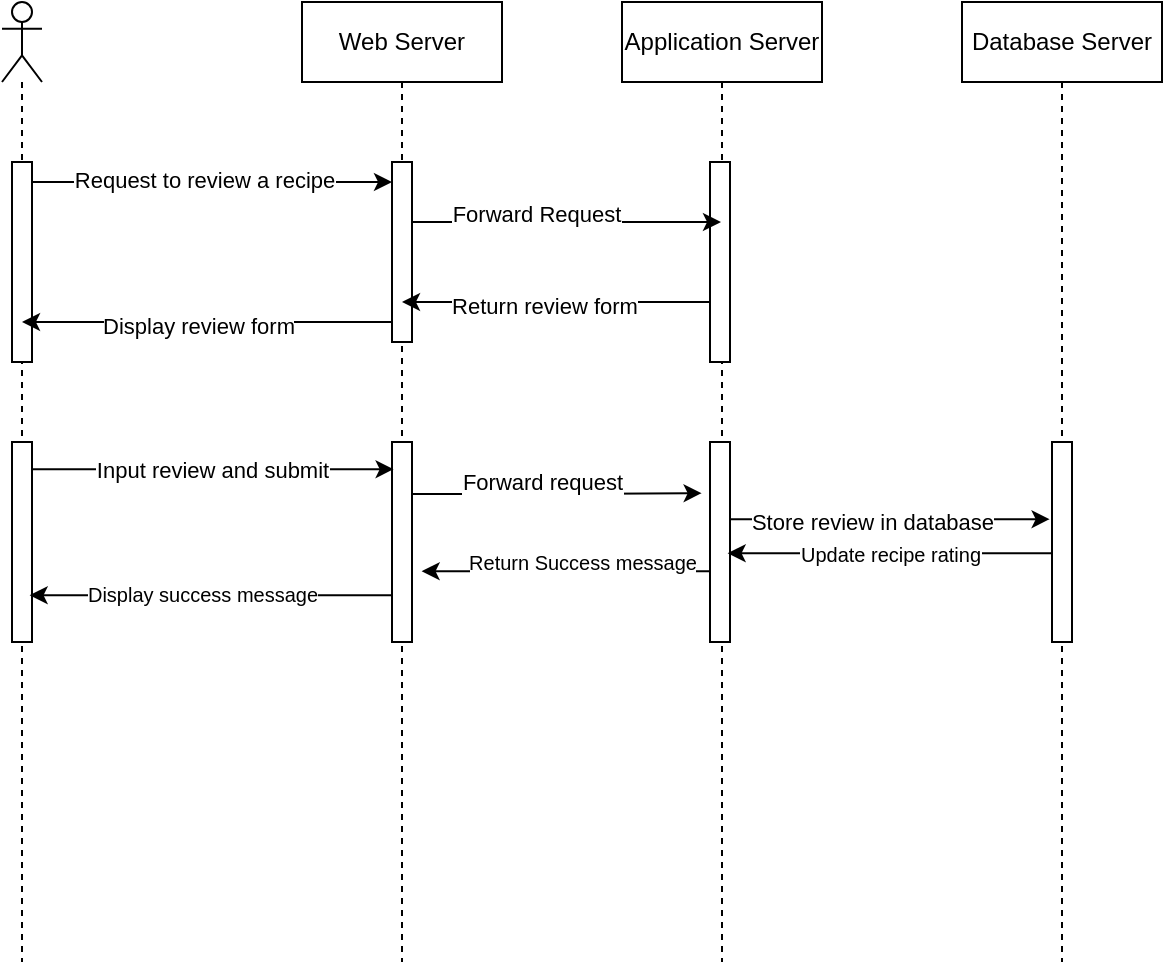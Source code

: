 <mxfile>
    <diagram id="aJs2Sz6I4LSr8sPXDzw9" name="Review Recipe">
        <mxGraphModel dx="1186" dy="724" grid="1" gridSize="10" guides="1" tooltips="1" connect="1" arrows="1" fold="1" page="1" pageScale="1" pageWidth="827" pageHeight="1169" math="0" shadow="0">
            <root>
                <mxCell id="0"/>
                <mxCell id="1" parent="0"/>
                <mxCell id="2" value="" style="shape=umlLifeline;participant=umlActor;perimeter=lifelinePerimeter;whiteSpace=wrap;html=1;container=1;collapsible=0;recursiveResize=0;verticalAlign=top;spacingTop=36;outlineConnect=0;" vertex="1" parent="1">
                    <mxGeometry x="50" y="80" width="20" height="480" as="geometry"/>
                </mxCell>
                <mxCell id="3" value="" style="html=1;points=[];perimeter=orthogonalPerimeter;" vertex="1" parent="2">
                    <mxGeometry x="5" y="80" width="10" height="100" as="geometry"/>
                </mxCell>
                <mxCell id="22" value="" style="html=1;points=[];perimeter=orthogonalPerimeter;" vertex="1" parent="2">
                    <mxGeometry x="5" y="220" width="10" height="100" as="geometry"/>
                </mxCell>
                <mxCell id="4" value="Web Server" style="shape=umlLifeline;perimeter=lifelinePerimeter;whiteSpace=wrap;html=1;container=1;collapsible=0;recursiveResize=0;outlineConnect=0;" vertex="1" parent="1">
                    <mxGeometry x="200" y="80" width="100" height="480" as="geometry"/>
                </mxCell>
                <mxCell id="5" value="" style="html=1;points=[];perimeter=orthogonalPerimeter;" vertex="1" parent="4">
                    <mxGeometry x="45" y="80" width="10" height="90" as="geometry"/>
                </mxCell>
                <mxCell id="23" value="" style="html=1;points=[];perimeter=orthogonalPerimeter;" vertex="1" parent="4">
                    <mxGeometry x="45" y="220" width="10" height="100" as="geometry"/>
                </mxCell>
                <mxCell id="6" value="Application Server" style="shape=umlLifeline;perimeter=lifelinePerimeter;whiteSpace=wrap;html=1;container=1;collapsible=0;recursiveResize=0;outlineConnect=0;" vertex="1" parent="1">
                    <mxGeometry x="360" y="80" width="100" height="480" as="geometry"/>
                </mxCell>
                <mxCell id="7" value="" style="html=1;points=[];perimeter=orthogonalPerimeter;" vertex="1" parent="6">
                    <mxGeometry x="44" y="80" width="10" height="100" as="geometry"/>
                </mxCell>
                <mxCell id="24" value="" style="html=1;points=[];perimeter=orthogonalPerimeter;" vertex="1" parent="6">
                    <mxGeometry x="44" y="220" width="10" height="100" as="geometry"/>
                </mxCell>
                <mxCell id="8" value="Database Server" style="shape=umlLifeline;perimeter=lifelinePerimeter;whiteSpace=wrap;html=1;container=1;collapsible=0;recursiveResize=0;outlineConnect=0;" vertex="1" parent="1">
                    <mxGeometry x="530" y="80" width="100" height="480" as="geometry"/>
                </mxCell>
                <mxCell id="25" value="" style="html=1;points=[];perimeter=orthogonalPerimeter;" vertex="1" parent="8">
                    <mxGeometry x="45" y="220" width="10" height="100" as="geometry"/>
                </mxCell>
                <mxCell id="10" style="edgeStyle=none;html=1;" edge="1" parent="1" source="3" target="5">
                    <mxGeometry relative="1" as="geometry">
                        <Array as="points">
                            <mxPoint x="170" y="170"/>
                        </Array>
                    </mxGeometry>
                </mxCell>
                <mxCell id="11" value="Request to review a recipe" style="edgeLabel;html=1;align=center;verticalAlign=middle;resizable=0;points=[];" connectable="0" vertex="1" parent="10">
                    <mxGeometry x="-0.05" y="1" relative="1" as="geometry">
                        <mxPoint as="offset"/>
                    </mxGeometry>
                </mxCell>
                <mxCell id="14" style="edgeStyle=none;html=1;" edge="1" parent="1" source="5" target="6">
                    <mxGeometry relative="1" as="geometry">
                        <Array as="points">
                            <mxPoint x="330" y="190"/>
                        </Array>
                    </mxGeometry>
                </mxCell>
                <mxCell id="15" value="Forward Request" style="edgeLabel;html=1;align=center;verticalAlign=middle;resizable=0;points=[];" connectable="0" vertex="1" parent="14">
                    <mxGeometry x="-0.197" y="4" relative="1" as="geometry">
                        <mxPoint as="offset"/>
                    </mxGeometry>
                </mxCell>
                <mxCell id="18" style="edgeStyle=none;html=1;" edge="1" parent="1" source="7" target="4">
                    <mxGeometry relative="1" as="geometry">
                        <Array as="points">
                            <mxPoint x="330" y="230"/>
                        </Array>
                    </mxGeometry>
                </mxCell>
                <mxCell id="19" value="Return review form" style="edgeLabel;html=1;align=center;verticalAlign=middle;resizable=0;points=[];" connectable="0" vertex="1" parent="18">
                    <mxGeometry x="0.087" y="2" relative="1" as="geometry">
                        <mxPoint as="offset"/>
                    </mxGeometry>
                </mxCell>
                <mxCell id="20" style="edgeStyle=none;html=1;" edge="1" parent="1" source="5" target="2">
                    <mxGeometry relative="1" as="geometry">
                        <Array as="points">
                            <mxPoint x="160" y="240"/>
                        </Array>
                    </mxGeometry>
                </mxCell>
                <mxCell id="21" value="Display review form" style="edgeLabel;html=1;align=center;verticalAlign=middle;resizable=0;points=[];" connectable="0" vertex="1" parent="20">
                    <mxGeometry x="0.046" y="2" relative="1" as="geometry">
                        <mxPoint as="offset"/>
                    </mxGeometry>
                </mxCell>
                <mxCell id="26" value="Input review and submit" style="edgeStyle=none;html=1;entryX=0.081;entryY=0.136;entryDx=0;entryDy=0;entryPerimeter=0;" edge="1" parent="1" source="22" target="23">
                    <mxGeometry relative="1" as="geometry"/>
                </mxCell>
                <mxCell id="28" style="edgeStyle=none;html=1;entryX=-0.419;entryY=0.256;entryDx=0;entryDy=0;entryPerimeter=0;" edge="1" parent="1" source="23" target="24">
                    <mxGeometry relative="1" as="geometry">
                        <Array as="points">
                            <mxPoint x="340" y="326"/>
                        </Array>
                    </mxGeometry>
                </mxCell>
                <mxCell id="29" value="Forward request" style="edgeLabel;html=1;align=center;verticalAlign=middle;resizable=0;points=[];" vertex="1" connectable="0" parent="28">
                    <mxGeometry x="0.075" relative="1" as="geometry">
                        <mxPoint x="-13" y="-6" as="offset"/>
                    </mxGeometry>
                </mxCell>
                <mxCell id="30" style="edgeStyle=none;html=1;entryX=-0.119;entryY=0.386;entryDx=0;entryDy=0;entryPerimeter=0;" edge="1" parent="1" source="24" target="25">
                    <mxGeometry relative="1" as="geometry"/>
                </mxCell>
                <mxCell id="31" value="Store review in database" style="edgeLabel;html=1;align=center;verticalAlign=middle;resizable=0;points=[];" vertex="1" connectable="0" parent="30">
                    <mxGeometry x="-0.114" y="-2" relative="1" as="geometry">
                        <mxPoint y="-1" as="offset"/>
                    </mxGeometry>
                </mxCell>
                <mxCell id="32" style="edgeStyle=none;html=1;entryX=1.481;entryY=0.646;entryDx=0;entryDy=0;entryPerimeter=0;" edge="1" parent="1" source="24" target="23">
                    <mxGeometry relative="1" as="geometry"/>
                </mxCell>
                <mxCell id="33" value="Return Success message" style="edgeLabel;html=1;align=center;verticalAlign=middle;resizable=0;points=[];fontSize=10;" vertex="1" connectable="0" parent="32">
                    <mxGeometry x="0.459" relative="1" as="geometry">
                        <mxPoint x="41" y="-5" as="offset"/>
                    </mxGeometry>
                </mxCell>
                <mxCell id="34" style="edgeStyle=none;html=1;entryX=0.881;entryY=0.766;entryDx=0;entryDy=0;entryPerimeter=0;fontSize=10;" edge="1" parent="1" source="23" target="22">
                    <mxGeometry relative="1" as="geometry"/>
                </mxCell>
                <mxCell id="35" value="Display success message" style="edgeLabel;html=1;align=center;verticalAlign=middle;resizable=0;points=[];fontSize=10;" vertex="1" connectable="0" parent="34">
                    <mxGeometry x="0.117" y="-1" relative="1" as="geometry">
                        <mxPoint x="6" as="offset"/>
                    </mxGeometry>
                </mxCell>
                <mxCell id="urcqORw9Vpt0ODyaS0YH-35" value="Update recipe rating" style="edgeStyle=none;html=1;entryX=0.881;entryY=0.556;entryDx=0;entryDy=0;entryPerimeter=0;fontSize=10;" edge="1" parent="1" source="25" target="24">
                    <mxGeometry relative="1" as="geometry"/>
                </mxCell>
            </root>
        </mxGraphModel>
    </diagram>
    <diagram id="hTyJS5LmAECZcoGtqKK6" name="Posting in a thread">
        <mxGraphModel dx="1186" dy="724" grid="1" gridSize="10" guides="1" tooltips="1" connect="1" arrows="1" fold="1" page="1" pageScale="1" pageWidth="827" pageHeight="1169" math="0" shadow="0">
            <root>
                <mxCell id="vUb1ace9YoxmA2BbM57C-0"/>
                <mxCell id="vUb1ace9YoxmA2BbM57C-1" parent="vUb1ace9YoxmA2BbM57C-0"/>
                <mxCell id="KAAknLtDznuIlYdDp-vB-0" value="" style="shape=umlLifeline;participant=umlActor;perimeter=lifelinePerimeter;whiteSpace=wrap;html=1;container=1;collapsible=0;recursiveResize=0;verticalAlign=top;spacingTop=36;outlineConnect=0;" vertex="1" parent="vUb1ace9YoxmA2BbM57C-1">
                    <mxGeometry x="50" y="80" width="20" height="480" as="geometry"/>
                </mxCell>
                <mxCell id="KAAknLtDznuIlYdDp-vB-1" value="" style="html=1;points=[];perimeter=orthogonalPerimeter;" vertex="1" parent="KAAknLtDznuIlYdDp-vB-0">
                    <mxGeometry x="5" y="80" width="10" height="100" as="geometry"/>
                </mxCell>
                <mxCell id="KAAknLtDznuIlYdDp-vB-2" value="" style="html=1;points=[];perimeter=orthogonalPerimeter;" vertex="1" parent="KAAknLtDznuIlYdDp-vB-0">
                    <mxGeometry x="5" y="220" width="10" height="100" as="geometry"/>
                </mxCell>
                <mxCell id="KAAknLtDznuIlYdDp-vB-3" value="Web Server" style="shape=umlLifeline;perimeter=lifelinePerimeter;whiteSpace=wrap;html=1;container=1;collapsible=0;recursiveResize=0;outlineConnect=0;" vertex="1" parent="vUb1ace9YoxmA2BbM57C-1">
                    <mxGeometry x="200" y="80" width="100" height="480" as="geometry"/>
                </mxCell>
                <mxCell id="KAAknLtDznuIlYdDp-vB-4" value="" style="html=1;points=[];perimeter=orthogonalPerimeter;" vertex="1" parent="KAAknLtDznuIlYdDp-vB-3">
                    <mxGeometry x="45" y="80" width="10" height="90" as="geometry"/>
                </mxCell>
                <mxCell id="KAAknLtDznuIlYdDp-vB-5" value="" style="html=1;points=[];perimeter=orthogonalPerimeter;" vertex="1" parent="KAAknLtDznuIlYdDp-vB-3">
                    <mxGeometry x="45" y="220" width="10" height="100" as="geometry"/>
                </mxCell>
                <mxCell id="KAAknLtDznuIlYdDp-vB-6" value="Application Server" style="shape=umlLifeline;perimeter=lifelinePerimeter;whiteSpace=wrap;html=1;container=1;collapsible=0;recursiveResize=0;outlineConnect=0;" vertex="1" parent="vUb1ace9YoxmA2BbM57C-1">
                    <mxGeometry x="360" y="80" width="100" height="480" as="geometry"/>
                </mxCell>
                <mxCell id="KAAknLtDznuIlYdDp-vB-7" value="" style="html=1;points=[];perimeter=orthogonalPerimeter;" vertex="1" parent="KAAknLtDznuIlYdDp-vB-6">
                    <mxGeometry x="44" y="80" width="10" height="100" as="geometry"/>
                </mxCell>
                <mxCell id="KAAknLtDznuIlYdDp-vB-8" value="" style="html=1;points=[];perimeter=orthogonalPerimeter;" vertex="1" parent="KAAknLtDznuIlYdDp-vB-6">
                    <mxGeometry x="44" y="220" width="10" height="100" as="geometry"/>
                </mxCell>
                <mxCell id="KAAknLtDznuIlYdDp-vB-9" value="Database Server" style="shape=umlLifeline;perimeter=lifelinePerimeter;whiteSpace=wrap;html=1;container=1;collapsible=0;recursiveResize=0;outlineConnect=0;" vertex="1" parent="vUb1ace9YoxmA2BbM57C-1">
                    <mxGeometry x="530" y="80" width="100" height="480" as="geometry"/>
                </mxCell>
                <mxCell id="KAAknLtDznuIlYdDp-vB-10" value="" style="html=1;points=[];perimeter=orthogonalPerimeter;" vertex="1" parent="KAAknLtDznuIlYdDp-vB-9">
                    <mxGeometry x="45" y="220" width="10" height="100" as="geometry"/>
                </mxCell>
                <mxCell id="KAAknLtDznuIlYdDp-vB-11" style="edgeStyle=none;html=1;" edge="1" parent="vUb1ace9YoxmA2BbM57C-1" source="KAAknLtDznuIlYdDp-vB-1" target="KAAknLtDznuIlYdDp-vB-4">
                    <mxGeometry relative="1" as="geometry">
                        <Array as="points">
                            <mxPoint x="170" y="170"/>
                        </Array>
                    </mxGeometry>
                </mxCell>
                <mxCell id="KAAknLtDznuIlYdDp-vB-12" value="Request to post a new thread" style="edgeLabel;html=1;align=center;verticalAlign=middle;resizable=0;points=[];" connectable="0" vertex="1" parent="KAAknLtDznuIlYdDp-vB-11">
                    <mxGeometry x="-0.05" y="1" relative="1" as="geometry">
                        <mxPoint as="offset"/>
                    </mxGeometry>
                </mxCell>
                <mxCell id="KAAknLtDznuIlYdDp-vB-13" style="edgeStyle=none;html=1;" edge="1" parent="vUb1ace9YoxmA2BbM57C-1" source="KAAknLtDznuIlYdDp-vB-4" target="KAAknLtDznuIlYdDp-vB-6">
                    <mxGeometry relative="1" as="geometry">
                        <Array as="points">
                            <mxPoint x="330" y="190"/>
                        </Array>
                    </mxGeometry>
                </mxCell>
                <mxCell id="KAAknLtDznuIlYdDp-vB-14" value="Forward Request" style="edgeLabel;html=1;align=center;verticalAlign=middle;resizable=0;points=[];" connectable="0" vertex="1" parent="KAAknLtDznuIlYdDp-vB-13">
                    <mxGeometry x="-0.197" y="4" relative="1" as="geometry">
                        <mxPoint as="offset"/>
                    </mxGeometry>
                </mxCell>
                <mxCell id="KAAknLtDznuIlYdDp-vB-15" style="edgeStyle=none;html=1;" edge="1" parent="vUb1ace9YoxmA2BbM57C-1" source="KAAknLtDznuIlYdDp-vB-7" target="KAAknLtDznuIlYdDp-vB-3">
                    <mxGeometry relative="1" as="geometry">
                        <Array as="points">
                            <mxPoint x="330" y="230"/>
                        </Array>
                    </mxGeometry>
                </mxCell>
                <mxCell id="KAAknLtDznuIlYdDp-vB-16" value="Return thread form" style="edgeLabel;html=1;align=center;verticalAlign=middle;resizable=0;points=[];" connectable="0" vertex="1" parent="KAAknLtDznuIlYdDp-vB-15">
                    <mxGeometry x="0.087" y="2" relative="1" as="geometry">
                        <mxPoint as="offset"/>
                    </mxGeometry>
                </mxCell>
                <mxCell id="KAAknLtDznuIlYdDp-vB-17" style="edgeStyle=none;html=1;" edge="1" parent="vUb1ace9YoxmA2BbM57C-1" source="KAAknLtDznuIlYdDp-vB-4" target="KAAknLtDznuIlYdDp-vB-0">
                    <mxGeometry relative="1" as="geometry">
                        <Array as="points">
                            <mxPoint x="160" y="240"/>
                        </Array>
                    </mxGeometry>
                </mxCell>
                <mxCell id="KAAknLtDznuIlYdDp-vB-18" value="Display thread form" style="edgeLabel;html=1;align=center;verticalAlign=middle;resizable=0;points=[];" connectable="0" vertex="1" parent="KAAknLtDznuIlYdDp-vB-17">
                    <mxGeometry x="0.046" y="2" relative="1" as="geometry">
                        <mxPoint as="offset"/>
                    </mxGeometry>
                </mxCell>
                <mxCell id="KAAknLtDznuIlYdDp-vB-19" value="Input thread data and submit" style="edgeStyle=none;html=1;entryX=0.081;entryY=0.136;entryDx=0;entryDy=0;entryPerimeter=0;" edge="1" parent="vUb1ace9YoxmA2BbM57C-1" source="KAAknLtDznuIlYdDp-vB-2" target="KAAknLtDznuIlYdDp-vB-5">
                    <mxGeometry relative="1" as="geometry"/>
                </mxCell>
                <mxCell id="KAAknLtDznuIlYdDp-vB-20" style="edgeStyle=none;html=1;entryX=-0.419;entryY=0.256;entryDx=0;entryDy=0;entryPerimeter=0;" edge="1" parent="vUb1ace9YoxmA2BbM57C-1" source="KAAknLtDznuIlYdDp-vB-5" target="KAAknLtDznuIlYdDp-vB-8">
                    <mxGeometry relative="1" as="geometry">
                        <Array as="points">
                            <mxPoint x="340" y="326"/>
                        </Array>
                    </mxGeometry>
                </mxCell>
                <mxCell id="KAAknLtDznuIlYdDp-vB-21" value="Forward request" style="edgeLabel;html=1;align=center;verticalAlign=middle;resizable=0;points=[];" vertex="1" connectable="0" parent="KAAknLtDznuIlYdDp-vB-20">
                    <mxGeometry x="0.075" relative="1" as="geometry">
                        <mxPoint x="-13" y="-6" as="offset"/>
                    </mxGeometry>
                </mxCell>
                <mxCell id="KAAknLtDznuIlYdDp-vB-22" style="edgeStyle=none;html=1;entryX=-0.119;entryY=0.386;entryDx=0;entryDy=0;entryPerimeter=0;" edge="1" parent="vUb1ace9YoxmA2BbM57C-1" source="KAAknLtDznuIlYdDp-vB-8" target="KAAknLtDznuIlYdDp-vB-10">
                    <mxGeometry relative="1" as="geometry"/>
                </mxCell>
                <mxCell id="KAAknLtDznuIlYdDp-vB-23" value="Store thread in database" style="edgeLabel;html=1;align=center;verticalAlign=middle;resizable=0;points=[];" vertex="1" connectable="0" parent="KAAknLtDznuIlYdDp-vB-22">
                    <mxGeometry x="-0.114" y="-2" relative="1" as="geometry">
                        <mxPoint as="offset"/>
                    </mxGeometry>
                </mxCell>
                <mxCell id="KAAknLtDznuIlYdDp-vB-24" style="edgeStyle=none;html=1;entryX=1.481;entryY=0.646;entryDx=0;entryDy=0;entryPerimeter=0;" edge="1" parent="vUb1ace9YoxmA2BbM57C-1" source="KAAknLtDznuIlYdDp-vB-8" target="KAAknLtDznuIlYdDp-vB-5">
                    <mxGeometry relative="1" as="geometry"/>
                </mxCell>
                <mxCell id="KAAknLtDznuIlYdDp-vB-25" value="Return Success message" style="edgeLabel;html=1;align=center;verticalAlign=middle;resizable=0;points=[];fontSize=10;" vertex="1" connectable="0" parent="KAAknLtDznuIlYdDp-vB-24">
                    <mxGeometry x="0.459" relative="1" as="geometry">
                        <mxPoint x="41" y="-5" as="offset"/>
                    </mxGeometry>
                </mxCell>
                <mxCell id="KAAknLtDznuIlYdDp-vB-26" style="edgeStyle=none;html=1;entryX=0.881;entryY=0.766;entryDx=0;entryDy=0;entryPerimeter=0;fontSize=10;" edge="1" parent="vUb1ace9YoxmA2BbM57C-1" source="KAAknLtDznuIlYdDp-vB-5" target="KAAknLtDznuIlYdDp-vB-2">
                    <mxGeometry relative="1" as="geometry"/>
                </mxCell>
                <mxCell id="KAAknLtDznuIlYdDp-vB-27" value="Display success message" style="edgeLabel;html=1;align=center;verticalAlign=middle;resizable=0;points=[];fontSize=10;" vertex="1" connectable="0" parent="KAAknLtDznuIlYdDp-vB-26">
                    <mxGeometry x="0.117" y="-1" relative="1" as="geometry">
                        <mxPoint x="6" as="offset"/>
                    </mxGeometry>
                </mxCell>
                <mxCell id="KAAknLtDznuIlYdDp-vB-30" style="edgeStyle=none;html=1;entryX=0.881;entryY=0.55;entryDx=0;entryDy=0;entryPerimeter=0;fontSize=10;" edge="1" parent="vUb1ace9YoxmA2BbM57C-1" source="KAAknLtDznuIlYdDp-vB-10" target="KAAknLtDznuIlYdDp-vB-8">
                    <mxGeometry relative="1" as="geometry"/>
                </mxCell>
                <mxCell id="KAAknLtDznuIlYdDp-vB-31" value="Return success mesasge" style="edgeLabel;html=1;align=center;verticalAlign=middle;resizable=0;points=[];fontSize=10;" vertex="1" connectable="0" parent="KAAknLtDznuIlYdDp-vB-30">
                    <mxGeometry x="0.137" y="3" relative="1" as="geometry">
                        <mxPoint x="7" as="offset"/>
                    </mxGeometry>
                </mxCell>
            </root>
        </mxGraphModel>
    </diagram>
    <diagram id="L-PmUMPSJqijIKymekx9" name="Commenting in a thread">
        <mxGraphModel dx="1186" dy="724" grid="1" gridSize="10" guides="1" tooltips="1" connect="1" arrows="1" fold="1" page="1" pageScale="1" pageWidth="827" pageHeight="1169" math="0" shadow="0">
            <root>
                <mxCell id="8XXjW8afimN1pZB45BHp-0"/>
                <mxCell id="8XXjW8afimN1pZB45BHp-1" parent="8XXjW8afimN1pZB45BHp-0"/>
                <mxCell id="dd5YhBSdHy0mkaff4VIp-0" value="" style="shape=umlLifeline;participant=umlActor;perimeter=lifelinePerimeter;whiteSpace=wrap;html=1;container=1;collapsible=0;recursiveResize=0;verticalAlign=top;spacingTop=36;outlineConnect=0;" vertex="1" parent="8XXjW8afimN1pZB45BHp-1">
                    <mxGeometry x="50" y="80" width="20" height="480" as="geometry"/>
                </mxCell>
                <mxCell id="dd5YhBSdHy0mkaff4VIp-1" value="" style="html=1;points=[];perimeter=orthogonalPerimeter;" vertex="1" parent="dd5YhBSdHy0mkaff4VIp-0">
                    <mxGeometry x="5" y="80" width="10" height="100" as="geometry"/>
                </mxCell>
                <mxCell id="dd5YhBSdHy0mkaff4VIp-2" value="" style="html=1;points=[];perimeter=orthogonalPerimeter;" vertex="1" parent="dd5YhBSdHy0mkaff4VIp-0">
                    <mxGeometry x="5" y="220" width="10" height="100" as="geometry"/>
                </mxCell>
                <mxCell id="dd5YhBSdHy0mkaff4VIp-3" value="Web Server" style="shape=umlLifeline;perimeter=lifelinePerimeter;whiteSpace=wrap;html=1;container=1;collapsible=0;recursiveResize=0;outlineConnect=0;" vertex="1" parent="8XXjW8afimN1pZB45BHp-1">
                    <mxGeometry x="200" y="80" width="100" height="480" as="geometry"/>
                </mxCell>
                <mxCell id="dd5YhBSdHy0mkaff4VIp-4" value="" style="html=1;points=[];perimeter=orthogonalPerimeter;" vertex="1" parent="dd5YhBSdHy0mkaff4VIp-3">
                    <mxGeometry x="45" y="80" width="10" height="90" as="geometry"/>
                </mxCell>
                <mxCell id="dd5YhBSdHy0mkaff4VIp-5" value="" style="html=1;points=[];perimeter=orthogonalPerimeter;" vertex="1" parent="dd5YhBSdHy0mkaff4VIp-3">
                    <mxGeometry x="45" y="220" width="10" height="100" as="geometry"/>
                </mxCell>
                <mxCell id="dd5YhBSdHy0mkaff4VIp-6" value="Application Server" style="shape=umlLifeline;perimeter=lifelinePerimeter;whiteSpace=wrap;html=1;container=1;collapsible=0;recursiveResize=0;outlineConnect=0;" vertex="1" parent="8XXjW8afimN1pZB45BHp-1">
                    <mxGeometry x="360" y="80" width="100" height="480" as="geometry"/>
                </mxCell>
                <mxCell id="dd5YhBSdHy0mkaff4VIp-7" value="" style="html=1;points=[];perimeter=orthogonalPerimeter;" vertex="1" parent="dd5YhBSdHy0mkaff4VIp-6">
                    <mxGeometry x="44" y="80" width="10" height="100" as="geometry"/>
                </mxCell>
                <mxCell id="dd5YhBSdHy0mkaff4VIp-8" value="" style="html=1;points=[];perimeter=orthogonalPerimeter;" vertex="1" parent="dd5YhBSdHy0mkaff4VIp-6">
                    <mxGeometry x="44" y="220" width="10" height="100" as="geometry"/>
                </mxCell>
                <mxCell id="dd5YhBSdHy0mkaff4VIp-9" value="Database Server" style="shape=umlLifeline;perimeter=lifelinePerimeter;whiteSpace=wrap;html=1;container=1;collapsible=0;recursiveResize=0;outlineConnect=0;" vertex="1" parent="8XXjW8afimN1pZB45BHp-1">
                    <mxGeometry x="530" y="80" width="100" height="480" as="geometry"/>
                </mxCell>
                <mxCell id="dd5YhBSdHy0mkaff4VIp-10" value="" style="html=1;points=[];perimeter=orthogonalPerimeter;" vertex="1" parent="dd5YhBSdHy0mkaff4VIp-9">
                    <mxGeometry x="45" y="220" width="10" height="100" as="geometry"/>
                </mxCell>
                <mxCell id="dd5YhBSdHy0mkaff4VIp-11" style="edgeStyle=none;html=1;" edge="1" parent="8XXjW8afimN1pZB45BHp-1" source="dd5YhBSdHy0mkaff4VIp-1" target="dd5YhBSdHy0mkaff4VIp-4">
                    <mxGeometry relative="1" as="geometry">
                        <Array as="points">
                            <mxPoint x="170" y="170"/>
                        </Array>
                    </mxGeometry>
                </mxCell>
                <mxCell id="dd5YhBSdHy0mkaff4VIp-12" value="Request to comment in a thread" style="edgeLabel;html=1;align=center;verticalAlign=middle;resizable=0;points=[];" connectable="0" vertex="1" parent="dd5YhBSdHy0mkaff4VIp-11">
                    <mxGeometry x="-0.05" y="1" relative="1" as="geometry">
                        <mxPoint as="offset"/>
                    </mxGeometry>
                </mxCell>
                <mxCell id="dd5YhBSdHy0mkaff4VIp-13" style="edgeStyle=none;html=1;" edge="1" parent="8XXjW8afimN1pZB45BHp-1" source="dd5YhBSdHy0mkaff4VIp-4" target="dd5YhBSdHy0mkaff4VIp-6">
                    <mxGeometry relative="1" as="geometry">
                        <Array as="points">
                            <mxPoint x="330" y="190"/>
                        </Array>
                    </mxGeometry>
                </mxCell>
                <mxCell id="dd5YhBSdHy0mkaff4VIp-14" value="Forward Request" style="edgeLabel;html=1;align=center;verticalAlign=middle;resizable=0;points=[];" connectable="0" vertex="1" parent="dd5YhBSdHy0mkaff4VIp-13">
                    <mxGeometry x="-0.197" y="4" relative="1" as="geometry">
                        <mxPoint as="offset"/>
                    </mxGeometry>
                </mxCell>
                <mxCell id="dd5YhBSdHy0mkaff4VIp-15" style="edgeStyle=none;html=1;" edge="1" parent="8XXjW8afimN1pZB45BHp-1" source="dd5YhBSdHy0mkaff4VIp-7" target="dd5YhBSdHy0mkaff4VIp-3">
                    <mxGeometry relative="1" as="geometry">
                        <Array as="points">
                            <mxPoint x="330" y="230"/>
                        </Array>
                    </mxGeometry>
                </mxCell>
                <mxCell id="dd5YhBSdHy0mkaff4VIp-16" value="Return comment form" style="edgeLabel;html=1;align=center;verticalAlign=middle;resizable=0;points=[];" connectable="0" vertex="1" parent="dd5YhBSdHy0mkaff4VIp-15">
                    <mxGeometry x="0.087" y="2" relative="1" as="geometry">
                        <mxPoint as="offset"/>
                    </mxGeometry>
                </mxCell>
                <mxCell id="dd5YhBSdHy0mkaff4VIp-17" style="edgeStyle=none;html=1;" edge="1" parent="8XXjW8afimN1pZB45BHp-1" source="dd5YhBSdHy0mkaff4VIp-4" target="dd5YhBSdHy0mkaff4VIp-0">
                    <mxGeometry relative="1" as="geometry">
                        <Array as="points">
                            <mxPoint x="160" y="240"/>
                        </Array>
                    </mxGeometry>
                </mxCell>
                <mxCell id="dd5YhBSdHy0mkaff4VIp-18" value="Display comment form" style="edgeLabel;html=1;align=center;verticalAlign=middle;resizable=0;points=[];" connectable="0" vertex="1" parent="dd5YhBSdHy0mkaff4VIp-17">
                    <mxGeometry x="0.046" y="2" relative="1" as="geometry">
                        <mxPoint as="offset"/>
                    </mxGeometry>
                </mxCell>
                <mxCell id="dd5YhBSdHy0mkaff4VIp-19" value="Input comment and submit" style="edgeStyle=none;html=1;entryX=0.081;entryY=0.136;entryDx=0;entryDy=0;entryPerimeter=0;" edge="1" parent="8XXjW8afimN1pZB45BHp-1" source="dd5YhBSdHy0mkaff4VIp-2" target="dd5YhBSdHy0mkaff4VIp-5">
                    <mxGeometry relative="1" as="geometry"/>
                </mxCell>
                <mxCell id="dd5YhBSdHy0mkaff4VIp-20" style="edgeStyle=none;html=1;entryX=-0.419;entryY=0.256;entryDx=0;entryDy=0;entryPerimeter=0;" edge="1" parent="8XXjW8afimN1pZB45BHp-1" source="dd5YhBSdHy0mkaff4VIp-5" target="dd5YhBSdHy0mkaff4VIp-8">
                    <mxGeometry relative="1" as="geometry">
                        <Array as="points">
                            <mxPoint x="340" y="326"/>
                        </Array>
                    </mxGeometry>
                </mxCell>
                <mxCell id="dd5YhBSdHy0mkaff4VIp-21" value="Forward request" style="edgeLabel;html=1;align=center;verticalAlign=middle;resizable=0;points=[];" vertex="1" connectable="0" parent="dd5YhBSdHy0mkaff4VIp-20">
                    <mxGeometry x="0.075" relative="1" as="geometry">
                        <mxPoint x="-13" y="-6" as="offset"/>
                    </mxGeometry>
                </mxCell>
                <mxCell id="dd5YhBSdHy0mkaff4VIp-22" style="edgeStyle=none;html=1;entryX=-0.119;entryY=0.386;entryDx=0;entryDy=0;entryPerimeter=0;" edge="1" parent="8XXjW8afimN1pZB45BHp-1" source="dd5YhBSdHy0mkaff4VIp-8" target="dd5YhBSdHy0mkaff4VIp-10">
                    <mxGeometry relative="1" as="geometry"/>
                </mxCell>
                <mxCell id="dd5YhBSdHy0mkaff4VIp-23" value="Store comment in database" style="edgeLabel;html=1;align=center;verticalAlign=middle;resizable=0;points=[];" vertex="1" connectable="0" parent="dd5YhBSdHy0mkaff4VIp-22">
                    <mxGeometry x="-0.114" y="-2" relative="1" as="geometry">
                        <mxPoint as="offset"/>
                    </mxGeometry>
                </mxCell>
                <mxCell id="dd5YhBSdHy0mkaff4VIp-24" style="edgeStyle=none;html=1;entryX=1.481;entryY=0.646;entryDx=0;entryDy=0;entryPerimeter=0;" edge="1" parent="8XXjW8afimN1pZB45BHp-1" source="dd5YhBSdHy0mkaff4VIp-8" target="dd5YhBSdHy0mkaff4VIp-5">
                    <mxGeometry relative="1" as="geometry"/>
                </mxCell>
                <mxCell id="dd5YhBSdHy0mkaff4VIp-25" value="Return Success message" style="edgeLabel;html=1;align=center;verticalAlign=middle;resizable=0;points=[];fontSize=10;" vertex="1" connectable="0" parent="dd5YhBSdHy0mkaff4VIp-24">
                    <mxGeometry x="0.459" relative="1" as="geometry">
                        <mxPoint x="41" y="-5" as="offset"/>
                    </mxGeometry>
                </mxCell>
                <mxCell id="dd5YhBSdHy0mkaff4VIp-26" style="edgeStyle=none;html=1;entryX=0.881;entryY=0.766;entryDx=0;entryDy=0;entryPerimeter=0;fontSize=10;" edge="1" parent="8XXjW8afimN1pZB45BHp-1" source="dd5YhBSdHy0mkaff4VIp-5" target="dd5YhBSdHy0mkaff4VIp-2">
                    <mxGeometry relative="1" as="geometry"/>
                </mxCell>
                <mxCell id="dd5YhBSdHy0mkaff4VIp-27" value="Display success message" style="edgeLabel;html=1;align=center;verticalAlign=middle;resizable=0;points=[];fontSize=10;" vertex="1" connectable="0" parent="dd5YhBSdHy0mkaff4VIp-26">
                    <mxGeometry x="0.117" y="-1" relative="1" as="geometry">
                        <mxPoint x="6" as="offset"/>
                    </mxGeometry>
                </mxCell>
                <mxCell id="dd5YhBSdHy0mkaff4VIp-28" style="edgeStyle=none;html=1;entryX=0.881;entryY=0.55;entryDx=0;entryDy=0;entryPerimeter=0;fontSize=10;" edge="1" parent="8XXjW8afimN1pZB45BHp-1" source="dd5YhBSdHy0mkaff4VIp-10" target="dd5YhBSdHy0mkaff4VIp-8">
                    <mxGeometry relative="1" as="geometry"/>
                </mxCell>
                <mxCell id="dd5YhBSdHy0mkaff4VIp-29" value="Return success mesasge" style="edgeLabel;html=1;align=center;verticalAlign=middle;resizable=0;points=[];fontSize=10;" vertex="1" connectable="0" parent="dd5YhBSdHy0mkaff4VIp-28">
                    <mxGeometry x="0.137" y="3" relative="1" as="geometry">
                        <mxPoint x="7" as="offset"/>
                    </mxGeometry>
                </mxCell>
            </root>
        </mxGraphModel>
    </diagram>
    <diagram id="v3KZIWu7J9RUJyjzVq05" name="Live Chat">
        <mxGraphModel dx="1186" dy="724" grid="1" gridSize="10" guides="1" tooltips="1" connect="1" arrows="1" fold="1" page="1" pageScale="1" pageWidth="827" pageHeight="1169" math="0" shadow="0">
            <root>
                <mxCell id="acE65k2d7zxFpJOTC9SO-0"/>
                <mxCell id="acE65k2d7zxFpJOTC9SO-1" parent="acE65k2d7zxFpJOTC9SO-0"/>
                <mxCell id="_YYNo_uGx2fb6mzzYmmz-0" value="User A" style="shape=umlLifeline;participant=umlActor;perimeter=lifelinePerimeter;whiteSpace=wrap;html=1;container=1;collapsible=0;recursiveResize=0;verticalAlign=top;spacingTop=36;outlineConnect=0;" vertex="1" parent="acE65k2d7zxFpJOTC9SO-1">
                    <mxGeometry x="50" y="80" width="20" height="480" as="geometry"/>
                </mxCell>
                <mxCell id="_YYNo_uGx2fb6mzzYmmz-1" value="" style="html=1;points=[];perimeter=orthogonalPerimeter;" vertex="1" parent="_YYNo_uGx2fb6mzzYmmz-0">
                    <mxGeometry x="5" y="80" width="10" height="100" as="geometry"/>
                </mxCell>
                <mxCell id="_YYNo_uGx2fb6mzzYmmz-2" value="" style="html=1;points=[];perimeter=orthogonalPerimeter;" vertex="1" parent="_YYNo_uGx2fb6mzzYmmz-0">
                    <mxGeometry x="5" y="220" width="10" height="100" as="geometry"/>
                </mxCell>
                <mxCell id="_YYNo_uGx2fb6mzzYmmz-3" value="Web Server" style="shape=umlLifeline;perimeter=lifelinePerimeter;whiteSpace=wrap;html=1;container=1;collapsible=0;recursiveResize=0;outlineConnect=0;" vertex="1" parent="acE65k2d7zxFpJOTC9SO-1">
                    <mxGeometry x="200" y="80" width="100" height="480" as="geometry"/>
                </mxCell>
                <mxCell id="_YYNo_uGx2fb6mzzYmmz-4" value="" style="html=1;points=[];perimeter=orthogonalPerimeter;" vertex="1" parent="_YYNo_uGx2fb6mzzYmmz-3">
                    <mxGeometry x="45" y="80" width="10" height="90" as="geometry"/>
                </mxCell>
                <mxCell id="_YYNo_uGx2fb6mzzYmmz-5" value="" style="html=1;points=[];perimeter=orthogonalPerimeter;" vertex="1" parent="_YYNo_uGx2fb6mzzYmmz-3">
                    <mxGeometry x="45" y="220" width="10" height="140" as="geometry"/>
                </mxCell>
                <mxCell id="_YYNo_uGx2fb6mzzYmmz-6" value="Application Server" style="shape=umlLifeline;perimeter=lifelinePerimeter;whiteSpace=wrap;html=1;container=1;collapsible=0;recursiveResize=0;outlineConnect=0;" vertex="1" parent="acE65k2d7zxFpJOTC9SO-1">
                    <mxGeometry x="360" y="80" width="100" height="480" as="geometry"/>
                </mxCell>
                <mxCell id="_YYNo_uGx2fb6mzzYmmz-7" value="" style="html=1;points=[];perimeter=orthogonalPerimeter;" vertex="1" parent="_YYNo_uGx2fb6mzzYmmz-6">
                    <mxGeometry x="44" y="80" width="10" height="100" as="geometry"/>
                </mxCell>
                <mxCell id="_YYNo_uGx2fb6mzzYmmz-8" value="" style="html=1;points=[];perimeter=orthogonalPerimeter;" vertex="1" parent="_YYNo_uGx2fb6mzzYmmz-6">
                    <mxGeometry x="44" y="220" width="10" height="140" as="geometry"/>
                </mxCell>
                <mxCell id="_YYNo_uGx2fb6mzzYmmz-9" value="Database Server" style="shape=umlLifeline;perimeter=lifelinePerimeter;whiteSpace=wrap;html=1;container=1;collapsible=0;recursiveResize=0;outlineConnect=0;" vertex="1" parent="acE65k2d7zxFpJOTC9SO-1">
                    <mxGeometry x="530" y="80" width="100" height="480" as="geometry"/>
                </mxCell>
                <mxCell id="_YYNo_uGx2fb6mzzYmmz-10" value="" style="html=1;points=[];perimeter=orthogonalPerimeter;" vertex="1" parent="_YYNo_uGx2fb6mzzYmmz-9">
                    <mxGeometry x="45" y="220" width="10" height="100" as="geometry"/>
                </mxCell>
                <mxCell id="_YYNo_uGx2fb6mzzYmmz-11" style="edgeStyle=none;html=1;" edge="1" parent="acE65k2d7zxFpJOTC9SO-1" source="_YYNo_uGx2fb6mzzYmmz-1" target="_YYNo_uGx2fb6mzzYmmz-4">
                    <mxGeometry relative="1" as="geometry">
                        <Array as="points">
                            <mxPoint x="170" y="170"/>
                        </Array>
                    </mxGeometry>
                </mxCell>
                <mxCell id="_YYNo_uGx2fb6mzzYmmz-12" value="Request to chat with User B" style="edgeLabel;html=1;align=center;verticalAlign=middle;resizable=0;points=[];" connectable="0" vertex="1" parent="_YYNo_uGx2fb6mzzYmmz-11">
                    <mxGeometry x="-0.05" y="1" relative="1" as="geometry">
                        <mxPoint as="offset"/>
                    </mxGeometry>
                </mxCell>
                <mxCell id="_YYNo_uGx2fb6mzzYmmz-13" style="edgeStyle=none;html=1;" edge="1" parent="acE65k2d7zxFpJOTC9SO-1" source="_YYNo_uGx2fb6mzzYmmz-4" target="_YYNo_uGx2fb6mzzYmmz-6">
                    <mxGeometry relative="1" as="geometry">
                        <Array as="points">
                            <mxPoint x="330" y="190"/>
                        </Array>
                    </mxGeometry>
                </mxCell>
                <mxCell id="_YYNo_uGx2fb6mzzYmmz-14" value="Forward Request" style="edgeLabel;html=1;align=center;verticalAlign=middle;resizable=0;points=[];" connectable="0" vertex="1" parent="_YYNo_uGx2fb6mzzYmmz-13">
                    <mxGeometry x="-0.197" y="4" relative="1" as="geometry">
                        <mxPoint as="offset"/>
                    </mxGeometry>
                </mxCell>
                <mxCell id="_YYNo_uGx2fb6mzzYmmz-15" style="edgeStyle=none;html=1;" edge="1" parent="acE65k2d7zxFpJOTC9SO-1" source="_YYNo_uGx2fb6mzzYmmz-7" target="_YYNo_uGx2fb6mzzYmmz-3">
                    <mxGeometry relative="1" as="geometry">
                        <Array as="points">
                            <mxPoint x="330" y="230"/>
                        </Array>
                    </mxGeometry>
                </mxCell>
                <mxCell id="_YYNo_uGx2fb6mzzYmmz-16" value="Return chat form" style="edgeLabel;html=1;align=center;verticalAlign=middle;resizable=0;points=[];" connectable="0" vertex="1" parent="_YYNo_uGx2fb6mzzYmmz-15">
                    <mxGeometry x="0.087" y="2" relative="1" as="geometry">
                        <mxPoint as="offset"/>
                    </mxGeometry>
                </mxCell>
                <mxCell id="_YYNo_uGx2fb6mzzYmmz-17" style="edgeStyle=none;html=1;" edge="1" parent="acE65k2d7zxFpJOTC9SO-1" source="_YYNo_uGx2fb6mzzYmmz-4" target="_YYNo_uGx2fb6mzzYmmz-0">
                    <mxGeometry relative="1" as="geometry">
                        <Array as="points">
                            <mxPoint x="160" y="240"/>
                        </Array>
                    </mxGeometry>
                </mxCell>
                <mxCell id="_YYNo_uGx2fb6mzzYmmz-18" value="Display chat form" style="edgeLabel;html=1;align=center;verticalAlign=middle;resizable=0;points=[];" connectable="0" vertex="1" parent="_YYNo_uGx2fb6mzzYmmz-17">
                    <mxGeometry x="0.046" y="2" relative="1" as="geometry">
                        <mxPoint as="offset"/>
                    </mxGeometry>
                </mxCell>
                <mxCell id="_YYNo_uGx2fb6mzzYmmz-19" value="Input mesage and send" style="edgeStyle=none;html=1;entryX=0.081;entryY=0.136;entryDx=0;entryDy=0;entryPerimeter=0;" edge="1" parent="acE65k2d7zxFpJOTC9SO-1" source="_YYNo_uGx2fb6mzzYmmz-2" target="_YYNo_uGx2fb6mzzYmmz-5">
                    <mxGeometry relative="1" as="geometry"/>
                </mxCell>
                <mxCell id="_YYNo_uGx2fb6mzzYmmz-20" style="edgeStyle=none;html=1;" edge="1" parent="acE65k2d7zxFpJOTC9SO-1" source="_YYNo_uGx2fb6mzzYmmz-5" target="_YYNo_uGx2fb6mzzYmmz-6">
                    <mxGeometry relative="1" as="geometry">
                        <Array as="points">
                            <mxPoint x="340" y="326"/>
                        </Array>
                    </mxGeometry>
                </mxCell>
                <mxCell id="_YYNo_uGx2fb6mzzYmmz-21" value="Forward request" style="edgeLabel;html=1;align=center;verticalAlign=middle;resizable=0;points=[];" vertex="1" connectable="0" parent="_YYNo_uGx2fb6mzzYmmz-20">
                    <mxGeometry x="0.075" relative="1" as="geometry">
                        <mxPoint x="-13" y="-6" as="offset"/>
                    </mxGeometry>
                </mxCell>
                <mxCell id="_YYNo_uGx2fb6mzzYmmz-22" style="edgeStyle=none;html=1;entryX=-0.119;entryY=0.386;entryDx=0;entryDy=0;entryPerimeter=0;" edge="1" parent="acE65k2d7zxFpJOTC9SO-1" source="_YYNo_uGx2fb6mzzYmmz-8" target="_YYNo_uGx2fb6mzzYmmz-10">
                    <mxGeometry relative="1" as="geometry"/>
                </mxCell>
                <mxCell id="_YYNo_uGx2fb6mzzYmmz-23" value="Store message in database" style="edgeLabel;html=1;align=center;verticalAlign=middle;resizable=0;points=[];" vertex="1" connectable="0" parent="_YYNo_uGx2fb6mzzYmmz-22">
                    <mxGeometry x="-0.114" y="-2" relative="1" as="geometry">
                        <mxPoint x="5" as="offset"/>
                    </mxGeometry>
                </mxCell>
                <mxCell id="_YYNo_uGx2fb6mzzYmmz-24" style="edgeStyle=none;html=1;" edge="1" parent="acE65k2d7zxFpJOTC9SO-1" source="_YYNo_uGx2fb6mzzYmmz-8" target="_YYNo_uGx2fb6mzzYmmz-3">
                    <mxGeometry relative="1" as="geometry">
                        <Array as="points">
                            <mxPoint x="330" y="380"/>
                        </Array>
                    </mxGeometry>
                </mxCell>
                <mxCell id="_YYNo_uGx2fb6mzzYmmz-25" value="Return Success message" style="edgeLabel;html=1;align=center;verticalAlign=middle;resizable=0;points=[];fontSize=10;" vertex="1" connectable="0" parent="_YYNo_uGx2fb6mzzYmmz-24">
                    <mxGeometry x="0.459" relative="1" as="geometry">
                        <mxPoint x="41" y="-5" as="offset"/>
                    </mxGeometry>
                </mxCell>
                <mxCell id="_YYNo_uGx2fb6mzzYmmz-26" style="edgeStyle=none;html=1;entryX=0.938;entryY=0.908;entryDx=0;entryDy=0;entryPerimeter=0;fontSize=10;" edge="1" parent="acE65k2d7zxFpJOTC9SO-1" source="_YYNo_uGx2fb6mzzYmmz-5" target="_YYNo_uGx2fb6mzzYmmz-2">
                    <mxGeometry relative="1" as="geometry">
                        <Array as="points">
                            <mxPoint x="160" y="390"/>
                        </Array>
                    </mxGeometry>
                </mxCell>
                <mxCell id="_YYNo_uGx2fb6mzzYmmz-27" value="Display success message" style="edgeLabel;html=1;align=center;verticalAlign=middle;resizable=0;points=[];fontSize=10;" vertex="1" connectable="0" parent="_YYNo_uGx2fb6mzzYmmz-26">
                    <mxGeometry x="0.117" y="-1" relative="1" as="geometry">
                        <mxPoint x="6" as="offset"/>
                    </mxGeometry>
                </mxCell>
                <mxCell id="_YYNo_uGx2fb6mzzYmmz-28" style="edgeStyle=none;html=1;fontSize=10;" edge="1" parent="acE65k2d7zxFpJOTC9SO-1" source="_YYNo_uGx2fb6mzzYmmz-10" target="_YYNo_uGx2fb6mzzYmmz-8">
                    <mxGeometry relative="1" as="geometry">
                        <mxPoint x="420" y="370" as="targetPoint"/>
                        <Array as="points">
                            <mxPoint x="500" y="370"/>
                        </Array>
                    </mxGeometry>
                </mxCell>
                <mxCell id="_YYNo_uGx2fb6mzzYmmz-29" value="Return success mesasge" style="edgeLabel;html=1;align=center;verticalAlign=middle;resizable=0;points=[];fontSize=10;" vertex="1" connectable="0" parent="_YYNo_uGx2fb6mzzYmmz-28">
                    <mxGeometry x="0.137" y="3" relative="1" as="geometry">
                        <mxPoint x="8" y="-10" as="offset"/>
                    </mxGeometry>
                </mxCell>
                <mxCell id="_YYNo_uGx2fb6mzzYmmz-31" style="edgeStyle=none;html=1;entryX=-0.18;entryY=0.799;entryDx=0;entryDy=0;entryPerimeter=0;fontSize=10;" edge="1" parent="acE65k2d7zxFpJOTC9SO-1" source="_YYNo_uGx2fb6mzzYmmz-5" target="_YYNo_uGx2fb6mzzYmmz-8">
                    <mxGeometry relative="1" as="geometry"/>
                </mxCell>
                <mxCell id="_YYNo_uGx2fb6mzzYmmz-33" value="Forward request" style="edgeLabel;html=1;align=center;verticalAlign=middle;resizable=0;points=[];fontSize=10;" vertex="1" connectable="0" parent="_YYNo_uGx2fb6mzzYmmz-31">
                    <mxGeometry x="-0.174" y="-1" relative="1" as="geometry">
                        <mxPoint x="4" y="-13" as="offset"/>
                    </mxGeometry>
                </mxCell>
                <mxCell id="_YYNo_uGx2fb6mzzYmmz-34" value="Push Notification Server" style="shape=umlLifeline;perimeter=lifelinePerimeter;whiteSpace=wrap;html=1;container=1;collapsible=0;recursiveResize=0;outlineConnect=0;" vertex="1" parent="acE65k2d7zxFpJOTC9SO-1">
                    <mxGeometry x="670" y="80" width="100" height="480" as="geometry"/>
                </mxCell>
                <mxCell id="_YYNo_uGx2fb6mzzYmmz-35" value="" style="html=1;points=[];perimeter=orthogonalPerimeter;" vertex="1" parent="_YYNo_uGx2fb6mzzYmmz-34">
                    <mxGeometry x="45" y="320" width="10" height="100" as="geometry"/>
                </mxCell>
                <mxCell id="_YYNo_uGx2fb6mzzYmmz-37" style="edgeStyle=none;html=1;entryX=-0.16;entryY=0.288;entryDx=0;entryDy=0;entryPerimeter=0;fontSize=10;" edge="1" parent="acE65k2d7zxFpJOTC9SO-1" source="_YYNo_uGx2fb6mzzYmmz-8" target="_YYNo_uGx2fb6mzzYmmz-35">
                    <mxGeometry relative="1" as="geometry"/>
                </mxCell>
                <mxCell id="_YYNo_uGx2fb6mzzYmmz-38" value="Notify user B of new message" style="edgeLabel;html=1;align=center;verticalAlign=middle;resizable=0;points=[];fontSize=10;" vertex="1" connectable="0" parent="_YYNo_uGx2fb6mzzYmmz-37">
                    <mxGeometry x="-0.251" y="1" relative="1" as="geometry">
                        <mxPoint x="49" y="-8" as="offset"/>
                    </mxGeometry>
                </mxCell>
                <mxCell id="_YYNo_uGx2fb6mzzYmmz-39" value="User B" style="shape=umlLifeline;participant=umlActor;perimeter=lifelinePerimeter;whiteSpace=wrap;html=1;container=1;collapsible=0;recursiveResize=0;verticalAlign=top;spacingTop=36;outlineConnect=0;" vertex="1" parent="acE65k2d7zxFpJOTC9SO-1">
                    <mxGeometry x="900" y="80" width="20" height="480" as="geometry"/>
                </mxCell>
                <mxCell id="_YYNo_uGx2fb6mzzYmmz-41" value="" style="html=1;points=[];perimeter=orthogonalPerimeter;" vertex="1" parent="_YYNo_uGx2fb6mzzYmmz-39">
                    <mxGeometry x="5" y="330" width="10" height="100" as="geometry"/>
                </mxCell>
                <mxCell id="_YYNo_uGx2fb6mzzYmmz-42" style="edgeStyle=none;html=1;fontSize=10;" edge="1" parent="acE65k2d7zxFpJOTC9SO-1" source="_YYNo_uGx2fb6mzzYmmz-35" target="_YYNo_uGx2fb6mzzYmmz-39">
                    <mxGeometry relative="1" as="geometry"/>
                </mxCell>
                <mxCell id="_YYNo_uGx2fb6mzzYmmz-43" value="Send push notificaiton to user B" style="edgeLabel;html=1;align=center;verticalAlign=middle;resizable=0;points=[];fontSize=10;" vertex="1" connectable="0" parent="_YYNo_uGx2fb6mzzYmmz-42">
                    <mxGeometry x="-0.297" y="3" relative="1" as="geometry">
                        <mxPoint x="20" y="-7" as="offset"/>
                    </mxGeometry>
                </mxCell>
            </root>
        </mxGraphModel>
    </diagram>
    <diagram id="4rm_esrvbOaB0N4glYCU" name="Live Chat (Pt. 2)">
        <mxGraphModel dx="1186" dy="724" grid="1" gridSize="10" guides="1" tooltips="1" connect="1" arrows="1" fold="1" page="1" pageScale="1" pageWidth="827" pageHeight="1169" math="0" shadow="0">
            <root>
                <mxCell id="A8lC3ZGCfO31Uwx_v6Im-0"/>
                <mxCell id="A8lC3ZGCfO31Uwx_v6Im-1" parent="A8lC3ZGCfO31Uwx_v6Im-0"/>
                <mxCell id="zsDIO9U1t5Tdj052fh4u-0" value="User B" style="shape=umlLifeline;participant=umlActor;perimeter=lifelinePerimeter;whiteSpace=wrap;html=1;container=1;collapsible=0;recursiveResize=0;verticalAlign=top;spacingTop=36;outlineConnect=0;" vertex="1" parent="A8lC3ZGCfO31Uwx_v6Im-1">
                    <mxGeometry x="50" y="80" width="20" height="480" as="geometry"/>
                </mxCell>
                <mxCell id="zsDIO9U1t5Tdj052fh4u-1" value="" style="html=1;points=[];perimeter=orthogonalPerimeter;" vertex="1" parent="zsDIO9U1t5Tdj052fh4u-0">
                    <mxGeometry x="5" y="80" width="10" height="100" as="geometry"/>
                </mxCell>
                <mxCell id="zsDIO9U1t5Tdj052fh4u-2" value="" style="html=1;points=[];perimeter=orthogonalPerimeter;" vertex="1" parent="zsDIO9U1t5Tdj052fh4u-0">
                    <mxGeometry x="5" y="220" width="10" height="100" as="geometry"/>
                </mxCell>
                <mxCell id="zsDIO9U1t5Tdj052fh4u-3" value="Web Server" style="shape=umlLifeline;perimeter=lifelinePerimeter;whiteSpace=wrap;html=1;container=1;collapsible=0;recursiveResize=0;outlineConnect=0;" vertex="1" parent="A8lC3ZGCfO31Uwx_v6Im-1">
                    <mxGeometry x="200" y="80" width="100" height="480" as="geometry"/>
                </mxCell>
                <mxCell id="zsDIO9U1t5Tdj052fh4u-4" value="" style="html=1;points=[];perimeter=orthogonalPerimeter;" vertex="1" parent="zsDIO9U1t5Tdj052fh4u-3">
                    <mxGeometry x="45" y="80" width="10" height="90" as="geometry"/>
                </mxCell>
                <mxCell id="zsDIO9U1t5Tdj052fh4u-5" value="" style="html=1;points=[];perimeter=orthogonalPerimeter;" vertex="1" parent="zsDIO9U1t5Tdj052fh4u-3">
                    <mxGeometry x="45" y="220" width="10" height="140" as="geometry"/>
                </mxCell>
                <mxCell id="zsDIO9U1t5Tdj052fh4u-6" value="Application Server" style="shape=umlLifeline;perimeter=lifelinePerimeter;whiteSpace=wrap;html=1;container=1;collapsible=0;recursiveResize=0;outlineConnect=0;" vertex="1" parent="A8lC3ZGCfO31Uwx_v6Im-1">
                    <mxGeometry x="360" y="80" width="100" height="480" as="geometry"/>
                </mxCell>
                <mxCell id="zsDIO9U1t5Tdj052fh4u-7" value="" style="html=1;points=[];perimeter=orthogonalPerimeter;" vertex="1" parent="zsDIO9U1t5Tdj052fh4u-6">
                    <mxGeometry x="44" y="80" width="10" height="100" as="geometry"/>
                </mxCell>
                <mxCell id="zsDIO9U1t5Tdj052fh4u-8" value="" style="html=1;points=[];perimeter=orthogonalPerimeter;" vertex="1" parent="zsDIO9U1t5Tdj052fh4u-6">
                    <mxGeometry x="44" y="220" width="10" height="140" as="geometry"/>
                </mxCell>
                <mxCell id="zsDIO9U1t5Tdj052fh4u-9" value="Database Server" style="shape=umlLifeline;perimeter=lifelinePerimeter;whiteSpace=wrap;html=1;container=1;collapsible=0;recursiveResize=0;outlineConnect=0;" vertex="1" parent="A8lC3ZGCfO31Uwx_v6Im-1">
                    <mxGeometry x="560" y="80" width="100" height="480" as="geometry"/>
                </mxCell>
                <mxCell id="zsDIO9U1t5Tdj052fh4u-40" value="" style="html=1;points=[];perimeter=orthogonalPerimeter;" vertex="1" parent="zsDIO9U1t5Tdj052fh4u-9">
                    <mxGeometry x="45" y="80" width="10" height="100" as="geometry"/>
                </mxCell>
                <mxCell id="zsDIO9U1t5Tdj052fh4u-44" value="" style="html=1;points=[];perimeter=orthogonalPerimeter;" vertex="1" parent="zsDIO9U1t5Tdj052fh4u-9">
                    <mxGeometry x="45" y="220" width="10" height="110" as="geometry"/>
                </mxCell>
                <mxCell id="zsDIO9U1t5Tdj052fh4u-11" style="edgeStyle=none;html=1;" edge="1" parent="A8lC3ZGCfO31Uwx_v6Im-1" source="zsDIO9U1t5Tdj052fh4u-1" target="zsDIO9U1t5Tdj052fh4u-4">
                    <mxGeometry relative="1" as="geometry">
                        <Array as="points">
                            <mxPoint x="170" y="170"/>
                        </Array>
                    </mxGeometry>
                </mxCell>
                <mxCell id="zsDIO9U1t5Tdj052fh4u-12" value="Open push notification" style="edgeLabel;html=1;align=center;verticalAlign=middle;resizable=0;points=[];" connectable="0" vertex="1" parent="zsDIO9U1t5Tdj052fh4u-11">
                    <mxGeometry x="-0.05" y="1" relative="1" as="geometry">
                        <mxPoint as="offset"/>
                    </mxGeometry>
                </mxCell>
                <mxCell id="zsDIO9U1t5Tdj052fh4u-13" style="edgeStyle=none;html=1;" edge="1" parent="A8lC3ZGCfO31Uwx_v6Im-1" source="zsDIO9U1t5Tdj052fh4u-4" target="zsDIO9U1t5Tdj052fh4u-6">
                    <mxGeometry relative="1" as="geometry">
                        <Array as="points">
                            <mxPoint x="330" y="190"/>
                        </Array>
                    </mxGeometry>
                </mxCell>
                <mxCell id="zsDIO9U1t5Tdj052fh4u-14" value="Forward Request" style="edgeLabel;html=1;align=center;verticalAlign=middle;resizable=0;points=[];" connectable="0" vertex="1" parent="zsDIO9U1t5Tdj052fh4u-13">
                    <mxGeometry x="-0.197" y="4" relative="1" as="geometry">
                        <mxPoint as="offset"/>
                    </mxGeometry>
                </mxCell>
                <mxCell id="zsDIO9U1t5Tdj052fh4u-15" style="edgeStyle=none;html=1;" edge="1" parent="A8lC3ZGCfO31Uwx_v6Im-1" source="zsDIO9U1t5Tdj052fh4u-7" target="zsDIO9U1t5Tdj052fh4u-3">
                    <mxGeometry relative="1" as="geometry">
                        <Array as="points">
                            <mxPoint x="330" y="230"/>
                        </Array>
                    </mxGeometry>
                </mxCell>
                <mxCell id="zsDIO9U1t5Tdj052fh4u-16" value="Return chat history" style="edgeLabel;html=1;align=center;verticalAlign=middle;resizable=0;points=[];" connectable="0" vertex="1" parent="zsDIO9U1t5Tdj052fh4u-15">
                    <mxGeometry x="0.087" y="2" relative="1" as="geometry">
                        <mxPoint y="-12" as="offset"/>
                    </mxGeometry>
                </mxCell>
                <mxCell id="zsDIO9U1t5Tdj052fh4u-17" style="edgeStyle=none;html=1;" edge="1" parent="A8lC3ZGCfO31Uwx_v6Im-1" source="zsDIO9U1t5Tdj052fh4u-4" target="zsDIO9U1t5Tdj052fh4u-0">
                    <mxGeometry relative="1" as="geometry">
                        <Array as="points">
                            <mxPoint x="160" y="240"/>
                        </Array>
                    </mxGeometry>
                </mxCell>
                <mxCell id="zsDIO9U1t5Tdj052fh4u-18" value="Display chat history" style="edgeLabel;html=1;align=center;verticalAlign=middle;resizable=0;points=[];" connectable="0" vertex="1" parent="zsDIO9U1t5Tdj052fh4u-17">
                    <mxGeometry x="0.046" y="2" relative="1" as="geometry">
                        <mxPoint y="-12" as="offset"/>
                    </mxGeometry>
                </mxCell>
                <mxCell id="zsDIO9U1t5Tdj052fh4u-19" value="Input response and Send" style="edgeStyle=none;html=1;entryX=0.081;entryY=0.136;entryDx=0;entryDy=0;entryPerimeter=0;" edge="1" parent="A8lC3ZGCfO31Uwx_v6Im-1" source="zsDIO9U1t5Tdj052fh4u-2" target="zsDIO9U1t5Tdj052fh4u-5">
                    <mxGeometry relative="1" as="geometry"/>
                </mxCell>
                <mxCell id="zsDIO9U1t5Tdj052fh4u-20" style="edgeStyle=none;html=1;" edge="1" parent="A8lC3ZGCfO31Uwx_v6Im-1" source="zsDIO9U1t5Tdj052fh4u-5" target="zsDIO9U1t5Tdj052fh4u-6">
                    <mxGeometry relative="1" as="geometry">
                        <Array as="points">
                            <mxPoint x="340" y="326"/>
                        </Array>
                    </mxGeometry>
                </mxCell>
                <mxCell id="zsDIO9U1t5Tdj052fh4u-21" value="Forward request" style="edgeLabel;html=1;align=center;verticalAlign=middle;resizable=0;points=[];" vertex="1" connectable="0" parent="zsDIO9U1t5Tdj052fh4u-20">
                    <mxGeometry x="0.075" relative="1" as="geometry">
                        <mxPoint x="-13" y="-6" as="offset"/>
                    </mxGeometry>
                </mxCell>
                <mxCell id="zsDIO9U1t5Tdj052fh4u-24" style="edgeStyle=none;html=1;" edge="1" parent="A8lC3ZGCfO31Uwx_v6Im-1" source="zsDIO9U1t5Tdj052fh4u-8" target="zsDIO9U1t5Tdj052fh4u-3">
                    <mxGeometry relative="1" as="geometry">
                        <Array as="points">
                            <mxPoint x="330" y="380"/>
                        </Array>
                    </mxGeometry>
                </mxCell>
                <mxCell id="zsDIO9U1t5Tdj052fh4u-25" value="Return Success message" style="edgeLabel;html=1;align=center;verticalAlign=middle;resizable=0;points=[];fontSize=10;" vertex="1" connectable="0" parent="zsDIO9U1t5Tdj052fh4u-24">
                    <mxGeometry x="0.459" relative="1" as="geometry">
                        <mxPoint x="41" y="-5" as="offset"/>
                    </mxGeometry>
                </mxCell>
                <mxCell id="zsDIO9U1t5Tdj052fh4u-26" style="edgeStyle=none;html=1;entryX=0.938;entryY=0.908;entryDx=0;entryDy=0;entryPerimeter=0;fontSize=10;" edge="1" parent="A8lC3ZGCfO31Uwx_v6Im-1" source="zsDIO9U1t5Tdj052fh4u-5" target="zsDIO9U1t5Tdj052fh4u-2">
                    <mxGeometry relative="1" as="geometry">
                        <Array as="points">
                            <mxPoint x="160" y="390"/>
                        </Array>
                    </mxGeometry>
                </mxCell>
                <mxCell id="zsDIO9U1t5Tdj052fh4u-27" value="Display success message" style="edgeLabel;html=1;align=center;verticalAlign=middle;resizable=0;points=[];fontSize=10;" vertex="1" connectable="0" parent="zsDIO9U1t5Tdj052fh4u-26">
                    <mxGeometry x="0.117" y="-1" relative="1" as="geometry">
                        <mxPoint x="6" as="offset"/>
                    </mxGeometry>
                </mxCell>
                <mxCell id="zsDIO9U1t5Tdj052fh4u-30" style="edgeStyle=none;html=1;entryX=-0.18;entryY=0.799;entryDx=0;entryDy=0;entryPerimeter=0;fontSize=10;" edge="1" parent="A8lC3ZGCfO31Uwx_v6Im-1" source="zsDIO9U1t5Tdj052fh4u-5" target="zsDIO9U1t5Tdj052fh4u-8">
                    <mxGeometry relative="1" as="geometry"/>
                </mxCell>
                <mxCell id="zsDIO9U1t5Tdj052fh4u-31" value="Forward request" style="edgeLabel;html=1;align=center;verticalAlign=middle;resizable=0;points=[];fontSize=10;" vertex="1" connectable="0" parent="zsDIO9U1t5Tdj052fh4u-30">
                    <mxGeometry x="-0.174" y="-1" relative="1" as="geometry">
                        <mxPoint x="4" y="-13" as="offset"/>
                    </mxGeometry>
                </mxCell>
                <mxCell id="zsDIO9U1t5Tdj052fh4u-32" value="Push Notification Server" style="shape=umlLifeline;perimeter=lifelinePerimeter;whiteSpace=wrap;html=1;container=1;collapsible=0;recursiveResize=0;outlineConnect=0;" vertex="1" parent="A8lC3ZGCfO31Uwx_v6Im-1">
                    <mxGeometry x="670" y="80" width="100" height="480" as="geometry"/>
                </mxCell>
                <mxCell id="zsDIO9U1t5Tdj052fh4u-49" value="" style="html=1;points=[];perimeter=orthogonalPerimeter;" vertex="1" parent="zsDIO9U1t5Tdj052fh4u-32">
                    <mxGeometry x="45" y="310" width="10" height="100" as="geometry"/>
                </mxCell>
                <mxCell id="zsDIO9U1t5Tdj052fh4u-36" value="User A" style="shape=umlLifeline;participant=umlActor;perimeter=lifelinePerimeter;whiteSpace=wrap;html=1;container=1;collapsible=0;recursiveResize=0;verticalAlign=top;spacingTop=36;outlineConnect=0;" vertex="1" parent="A8lC3ZGCfO31Uwx_v6Im-1">
                    <mxGeometry x="900" y="80" width="20" height="480" as="geometry"/>
                </mxCell>
                <mxCell id="zsDIO9U1t5Tdj052fh4u-52" value="" style="html=1;points=[];perimeter=orthogonalPerimeter;" vertex="1" parent="zsDIO9U1t5Tdj052fh4u-36">
                    <mxGeometry x="5" y="310" width="10" height="100" as="geometry"/>
                </mxCell>
                <mxCell id="zsDIO9U1t5Tdj052fh4u-41" style="edgeStyle=none;html=1;fontSize=10;" edge="1" parent="A8lC3ZGCfO31Uwx_v6Im-1" source="zsDIO9U1t5Tdj052fh4u-7" target="zsDIO9U1t5Tdj052fh4u-40">
                    <mxGeometry relative="1" as="geometry"/>
                </mxCell>
                <mxCell id="zsDIO9U1t5Tdj052fh4u-42" value="Retrieve chat history with User A" style="edgeLabel;html=1;align=center;verticalAlign=middle;resizable=0;points=[];fontSize=10;" vertex="1" connectable="0" parent="zsDIO9U1t5Tdj052fh4u-41">
                    <mxGeometry x="-0.148" relative="1" as="geometry">
                        <mxPoint x="7" y="-5" as="offset"/>
                    </mxGeometry>
                </mxCell>
                <mxCell id="zsDIO9U1t5Tdj052fh4u-43" value="Return chat history" style="edgeStyle=none;html=1;entryX=1.261;entryY=0.66;entryDx=0;entryDy=0;entryPerimeter=0;fontSize=10;" edge="1" parent="A8lC3ZGCfO31Uwx_v6Im-1" source="zsDIO9U1t5Tdj052fh4u-40" target="zsDIO9U1t5Tdj052fh4u-7">
                    <mxGeometry x="0.115" y="4" relative="1" as="geometry">
                        <mxPoint as="offset"/>
                    </mxGeometry>
                </mxCell>
                <mxCell id="zsDIO9U1t5Tdj052fh4u-45" style="edgeStyle=none;html=1;entryX=-0.239;entryY=0.293;entryDx=0;entryDy=0;entryPerimeter=0;fontSize=10;" edge="1" parent="A8lC3ZGCfO31Uwx_v6Im-1" source="zsDIO9U1t5Tdj052fh4u-8" target="zsDIO9U1t5Tdj052fh4u-44">
                    <mxGeometry relative="1" as="geometry"/>
                </mxCell>
                <mxCell id="zsDIO9U1t5Tdj052fh4u-46" value="Store message in database" style="edgeLabel;html=1;align=center;verticalAlign=middle;resizable=0;points=[];fontSize=10;" vertex="1" connectable="0" parent="zsDIO9U1t5Tdj052fh4u-45">
                    <mxGeometry x="-0.177" y="1" relative="1" as="geometry">
                        <mxPoint x="8" y="-11" as="offset"/>
                    </mxGeometry>
                </mxCell>
                <mxCell id="zsDIO9U1t5Tdj052fh4u-47" style="edgeStyle=none;html=1;fontSize=10;" edge="1" parent="A8lC3ZGCfO31Uwx_v6Im-1" source="zsDIO9U1t5Tdj052fh4u-44" target="zsDIO9U1t5Tdj052fh4u-8">
                    <mxGeometry relative="1" as="geometry"/>
                </mxCell>
                <mxCell id="zsDIO9U1t5Tdj052fh4u-48" value="Return success mesage" style="edgeLabel;html=1;align=center;verticalAlign=middle;resizable=0;points=[];fontSize=10;" vertex="1" connectable="0" parent="zsDIO9U1t5Tdj052fh4u-47">
                    <mxGeometry x="0.292" y="4" relative="1" as="geometry">
                        <mxPoint x="18" y="-14" as="offset"/>
                    </mxGeometry>
                </mxCell>
                <mxCell id="zsDIO9U1t5Tdj052fh4u-50" style="edgeStyle=none;html=1;entryX=-0.339;entryY=0.42;entryDx=0;entryDy=0;entryPerimeter=0;fontSize=10;" edge="1" parent="A8lC3ZGCfO31Uwx_v6Im-1" source="zsDIO9U1t5Tdj052fh4u-8" target="zsDIO9U1t5Tdj052fh4u-49">
                    <mxGeometry relative="1" as="geometry"/>
                </mxCell>
                <mxCell id="zsDIO9U1t5Tdj052fh4u-51" value="Notify user A of new message" style="edgeLabel;html=1;align=center;verticalAlign=middle;resizable=0;points=[];fontSize=10;" vertex="1" connectable="0" parent="zsDIO9U1t5Tdj052fh4u-50">
                    <mxGeometry x="-0.109" y="4" relative="1" as="geometry">
                        <mxPoint as="offset"/>
                    </mxGeometry>
                </mxCell>
                <mxCell id="zsDIO9U1t5Tdj052fh4u-53" value="Send push notification to User A" style="edgeStyle=none;html=1;fontSize=10;" edge="1" parent="A8lC3ZGCfO31Uwx_v6Im-1" source="zsDIO9U1t5Tdj052fh4u-49" target="zsDIO9U1t5Tdj052fh4u-36">
                    <mxGeometry relative="1" as="geometry">
                        <Array as="points">
                            <mxPoint x="820" y="450"/>
                        </Array>
                    </mxGeometry>
                </mxCell>
            </root>
        </mxGraphModel>
    </diagram>
    <diagram id="H2T7M-LBmnQxGSW1RA2c" name="View Article">
        <mxGraphModel dx="1318" dy="804" grid="1" gridSize="10" guides="1" tooltips="1" connect="1" arrows="1" fold="1" page="1" pageScale="1" pageWidth="827" pageHeight="1169" math="0" shadow="0">
            <root>
                <mxCell id="ZF3vktFKSFpccjwYsxge-0"/>
                <mxCell id="ZF3vktFKSFpccjwYsxge-1" parent="ZF3vktFKSFpccjwYsxge-0"/>
                <mxCell id="02eHSVCnHxcGjT3bun7W-0" value="" style="shape=umlLifeline;participant=umlActor;perimeter=lifelinePerimeter;whiteSpace=wrap;html=1;container=1;collapsible=0;recursiveResize=0;verticalAlign=top;spacingTop=36;outlineConnect=0;" vertex="1" parent="ZF3vktFKSFpccjwYsxge-1">
                    <mxGeometry x="50" y="80" width="20" height="240" as="geometry"/>
                </mxCell>
                <mxCell id="02eHSVCnHxcGjT3bun7W-2" value="" style="html=1;points=[];perimeter=orthogonalPerimeter;" vertex="1" parent="02eHSVCnHxcGjT3bun7W-0">
                    <mxGeometry x="5" y="70" width="10" height="100" as="geometry"/>
                </mxCell>
                <mxCell id="02eHSVCnHxcGjT3bun7W-3" value="Web Server" style="shape=umlLifeline;perimeter=lifelinePerimeter;whiteSpace=wrap;html=1;container=1;collapsible=0;recursiveResize=0;outlineConnect=0;" vertex="1" parent="ZF3vktFKSFpccjwYsxge-1">
                    <mxGeometry x="200" y="80" width="100" height="240" as="geometry"/>
                </mxCell>
                <mxCell id="02eHSVCnHxcGjT3bun7W-5" value="" style="html=1;points=[];perimeter=orthogonalPerimeter;" vertex="1" parent="02eHSVCnHxcGjT3bun7W-3">
                    <mxGeometry x="45" y="70" width="10" height="100" as="geometry"/>
                </mxCell>
                <mxCell id="02eHSVCnHxcGjT3bun7W-6" value="Application Server" style="shape=umlLifeline;perimeter=lifelinePerimeter;whiteSpace=wrap;html=1;container=1;collapsible=0;recursiveResize=0;outlineConnect=0;" vertex="1" parent="ZF3vktFKSFpccjwYsxge-1">
                    <mxGeometry x="360" y="80" width="100" height="240" as="geometry"/>
                </mxCell>
                <mxCell id="02eHSVCnHxcGjT3bun7W-8" value="" style="html=1;points=[];perimeter=orthogonalPerimeter;" vertex="1" parent="02eHSVCnHxcGjT3bun7W-6">
                    <mxGeometry x="44" y="70" width="10" height="100" as="geometry"/>
                </mxCell>
                <mxCell id="02eHSVCnHxcGjT3bun7W-9" value="Database Server" style="shape=umlLifeline;perimeter=lifelinePerimeter;whiteSpace=wrap;html=1;container=1;collapsible=0;recursiveResize=0;outlineConnect=0;" vertex="1" parent="ZF3vktFKSFpccjwYsxge-1">
                    <mxGeometry x="530" y="80" width="100" height="240" as="geometry"/>
                </mxCell>
                <mxCell id="02eHSVCnHxcGjT3bun7W-10" value="" style="html=1;points=[];perimeter=orthogonalPerimeter;" vertex="1" parent="02eHSVCnHxcGjT3bun7W-9">
                    <mxGeometry x="45" y="70" width="10" height="100" as="geometry"/>
                </mxCell>
                <mxCell id="02eHSVCnHxcGjT3bun7W-19" value="Request to view article" style="edgeStyle=none;html=1;entryX=0.081;entryY=0.136;entryDx=0;entryDy=0;entryPerimeter=0;" edge="1" parent="ZF3vktFKSFpccjwYsxge-1" source="02eHSVCnHxcGjT3bun7W-2" target="02eHSVCnHxcGjT3bun7W-5">
                    <mxGeometry relative="1" as="geometry"/>
                </mxCell>
                <mxCell id="02eHSVCnHxcGjT3bun7W-20" style="edgeStyle=none;html=1;entryX=-0.419;entryY=0.256;entryDx=0;entryDy=0;entryPerimeter=0;" edge="1" parent="ZF3vktFKSFpccjwYsxge-1" source="02eHSVCnHxcGjT3bun7W-5" target="02eHSVCnHxcGjT3bun7W-8">
                    <mxGeometry relative="1" as="geometry">
                        <Array as="points">
                            <mxPoint x="345" y="176"/>
                        </Array>
                    </mxGeometry>
                </mxCell>
                <mxCell id="02eHSVCnHxcGjT3bun7W-21" value="Forward request" style="edgeLabel;html=1;align=center;verticalAlign=middle;resizable=0;points=[];" vertex="1" connectable="0" parent="02eHSVCnHxcGjT3bun7W-20">
                    <mxGeometry x="0.075" relative="1" as="geometry">
                        <mxPoint x="-13" y="-6" as="offset"/>
                    </mxGeometry>
                </mxCell>
                <mxCell id="02eHSVCnHxcGjT3bun7W-22" style="edgeStyle=none;html=1;entryX=-0.119;entryY=0.386;entryDx=0;entryDy=0;entryPerimeter=0;" edge="1" parent="ZF3vktFKSFpccjwYsxge-1" source="02eHSVCnHxcGjT3bun7W-8" target="02eHSVCnHxcGjT3bun7W-10">
                    <mxGeometry relative="1" as="geometry"/>
                </mxCell>
                <mxCell id="02eHSVCnHxcGjT3bun7W-23" value="Retrieve article from DB" style="edgeLabel;html=1;align=center;verticalAlign=middle;resizable=0;points=[];" vertex="1" connectable="0" parent="02eHSVCnHxcGjT3bun7W-22">
                    <mxGeometry x="-0.114" y="-2" relative="1" as="geometry">
                        <mxPoint as="offset"/>
                    </mxGeometry>
                </mxCell>
                <mxCell id="02eHSVCnHxcGjT3bun7W-24" style="edgeStyle=none;html=1;entryX=1.481;entryY=0.646;entryDx=0;entryDy=0;entryPerimeter=0;" edge="1" parent="ZF3vktFKSFpccjwYsxge-1" source="02eHSVCnHxcGjT3bun7W-8" target="02eHSVCnHxcGjT3bun7W-5">
                    <mxGeometry relative="1" as="geometry"/>
                </mxCell>
                <mxCell id="02eHSVCnHxcGjT3bun7W-25" value="Return article" style="edgeLabel;html=1;align=center;verticalAlign=middle;resizable=0;points=[];fontSize=10;" vertex="1" connectable="0" parent="02eHSVCnHxcGjT3bun7W-24">
                    <mxGeometry x="0.459" relative="1" as="geometry">
                        <mxPoint x="41" y="-5" as="offset"/>
                    </mxGeometry>
                </mxCell>
                <mxCell id="02eHSVCnHxcGjT3bun7W-26" style="edgeStyle=none;html=1;entryX=0.881;entryY=0.766;entryDx=0;entryDy=0;entryPerimeter=0;fontSize=10;" edge="1" parent="ZF3vktFKSFpccjwYsxge-1" source="02eHSVCnHxcGjT3bun7W-5" target="02eHSVCnHxcGjT3bun7W-2">
                    <mxGeometry relative="1" as="geometry"/>
                </mxCell>
                <mxCell id="02eHSVCnHxcGjT3bun7W-27" value="Display article" style="edgeLabel;html=1;align=center;verticalAlign=middle;resizable=0;points=[];fontSize=10;" vertex="1" connectable="0" parent="02eHSVCnHxcGjT3bun7W-26">
                    <mxGeometry x="0.117" y="-1" relative="1" as="geometry">
                        <mxPoint x="6" as="offset"/>
                    </mxGeometry>
                </mxCell>
                <mxCell id="02eHSVCnHxcGjT3bun7W-28" style="edgeStyle=none;html=1;entryX=0.881;entryY=0.55;entryDx=0;entryDy=0;entryPerimeter=0;fontSize=10;" edge="1" parent="ZF3vktFKSFpccjwYsxge-1" source="02eHSVCnHxcGjT3bun7W-10" target="02eHSVCnHxcGjT3bun7W-8">
                    <mxGeometry relative="1" as="geometry"/>
                </mxCell>
                <mxCell id="02eHSVCnHxcGjT3bun7W-29" value="Return article" style="edgeLabel;html=1;align=center;verticalAlign=middle;resizable=0;points=[];fontSize=10;" vertex="1" connectable="0" parent="02eHSVCnHxcGjT3bun7W-28">
                    <mxGeometry x="0.137" y="3" relative="1" as="geometry">
                        <mxPoint x="7" as="offset"/>
                    </mxGeometry>
                </mxCell>
            </root>
        </mxGraphModel>
    </diagram>
    <diagram id="QgfrA7b409_OfidTea3X" name="Shopping lists">
        <mxGraphModel dx="1031" dy="630" grid="1" gridSize="10" guides="1" tooltips="1" connect="1" arrows="1" fold="1" page="1" pageScale="1" pageWidth="827" pageHeight="1169" math="0" shadow="0">
            <root>
                <mxCell id="ykNOQl65-rreCsUtADhO-0"/>
                <mxCell id="ykNOQl65-rreCsUtADhO-1" parent="ykNOQl65-rreCsUtADhO-0"/>
                <mxCell id="QRgf6GNEwgSrY3KWYpk8-0" value="" style="shape=umlLifeline;participant=umlActor;perimeter=lifelinePerimeter;whiteSpace=wrap;html=1;container=1;collapsible=0;recursiveResize=0;verticalAlign=top;spacingTop=36;outlineConnect=0;" vertex="1" parent="ykNOQl65-rreCsUtADhO-1">
                    <mxGeometry x="50" y="80" width="20" height="650" as="geometry"/>
                </mxCell>
                <mxCell id="QRgf6GNEwgSrY3KWYpk8-1" value="" style="html=1;points=[];perimeter=orthogonalPerimeter;" vertex="1" parent="QRgf6GNEwgSrY3KWYpk8-0">
                    <mxGeometry x="5" y="70" width="10" height="100" as="geometry"/>
                </mxCell>
                <mxCell id="QRgf6GNEwgSrY3KWYpk8-20" value="" style="html=1;points=[];perimeter=orthogonalPerimeter;" vertex="1" parent="QRgf6GNEwgSrY3KWYpk8-0">
                    <mxGeometry x="5" y="190" width="10" height="110" as="geometry"/>
                </mxCell>
                <mxCell id="QRgf6GNEwgSrY3KWYpk8-36" value="" style="html=1;points=[];perimeter=orthogonalPerimeter;" vertex="1" parent="QRgf6GNEwgSrY3KWYpk8-0">
                    <mxGeometry x="5" y="330" width="10" height="110" as="geometry"/>
                </mxCell>
                <mxCell id="QRgf6GNEwgSrY3KWYpk8-53" value="" style="html=1;points=[];perimeter=orthogonalPerimeter;" vertex="1" parent="QRgf6GNEwgSrY3KWYpk8-0">
                    <mxGeometry x="5" y="460" width="10" height="110" as="geometry"/>
                </mxCell>
                <mxCell id="QRgf6GNEwgSrY3KWYpk8-2" value="Web Server" style="shape=umlLifeline;perimeter=lifelinePerimeter;whiteSpace=wrap;html=1;container=1;collapsible=0;recursiveResize=0;outlineConnect=0;" vertex="1" parent="ykNOQl65-rreCsUtADhO-1">
                    <mxGeometry x="200" y="80" width="100" height="650" as="geometry"/>
                </mxCell>
                <mxCell id="QRgf6GNEwgSrY3KWYpk8-3" value="" style="html=1;points=[];perimeter=orthogonalPerimeter;" vertex="1" parent="QRgf6GNEwgSrY3KWYpk8-2">
                    <mxGeometry x="45" y="70" width="10" height="100" as="geometry"/>
                </mxCell>
                <mxCell id="QRgf6GNEwgSrY3KWYpk8-21" value="" style="html=1;points=[];perimeter=orthogonalPerimeter;" vertex="1" parent="QRgf6GNEwgSrY3KWYpk8-2">
                    <mxGeometry x="45" y="190" width="10" height="100" as="geometry"/>
                </mxCell>
                <mxCell id="QRgf6GNEwgSrY3KWYpk8-37" value="" style="html=1;points=[];perimeter=orthogonalPerimeter;" vertex="1" parent="QRgf6GNEwgSrY3KWYpk8-2">
                    <mxGeometry x="45" y="330" width="10" height="110" as="geometry"/>
                </mxCell>
                <mxCell id="QRgf6GNEwgSrY3KWYpk8-54" value="" style="html=1;points=[];perimeter=orthogonalPerimeter;" vertex="1" parent="QRgf6GNEwgSrY3KWYpk8-2">
                    <mxGeometry x="45" y="460" width="10" height="110" as="geometry"/>
                </mxCell>
                <mxCell id="QRgf6GNEwgSrY3KWYpk8-4" value="Application Server" style="shape=umlLifeline;perimeter=lifelinePerimeter;whiteSpace=wrap;html=1;container=1;collapsible=0;recursiveResize=0;outlineConnect=0;" vertex="1" parent="ykNOQl65-rreCsUtADhO-1">
                    <mxGeometry x="360" y="80" width="100" height="650" as="geometry"/>
                </mxCell>
                <mxCell id="QRgf6GNEwgSrY3KWYpk8-5" value="" style="html=1;points=[];perimeter=orthogonalPerimeter;" vertex="1" parent="QRgf6GNEwgSrY3KWYpk8-4">
                    <mxGeometry x="44" y="70" width="10" height="100" as="geometry"/>
                </mxCell>
                <mxCell id="QRgf6GNEwgSrY3KWYpk8-22" value="" style="html=1;points=[];perimeter=orthogonalPerimeter;" vertex="1" parent="QRgf6GNEwgSrY3KWYpk8-4">
                    <mxGeometry x="44" y="190" width="10" height="100" as="geometry"/>
                </mxCell>
                <mxCell id="QRgf6GNEwgSrY3KWYpk8-38" value="" style="html=1;points=[];perimeter=orthogonalPerimeter;" vertex="1" parent="QRgf6GNEwgSrY3KWYpk8-4">
                    <mxGeometry x="44" y="330" width="10" height="110" as="geometry"/>
                </mxCell>
                <mxCell id="QRgf6GNEwgSrY3KWYpk8-55" value="" style="html=1;points=[];perimeter=orthogonalPerimeter;" vertex="1" parent="QRgf6GNEwgSrY3KWYpk8-4">
                    <mxGeometry x="44" y="460" width="10" height="110" as="geometry"/>
                </mxCell>
                <mxCell id="QRgf6GNEwgSrY3KWYpk8-6" value="Database Server" style="shape=umlLifeline;perimeter=lifelinePerimeter;whiteSpace=wrap;html=1;container=1;collapsible=0;recursiveResize=0;outlineConnect=0;" vertex="1" parent="ykNOQl65-rreCsUtADhO-1">
                    <mxGeometry x="580" y="80" width="100" height="650" as="geometry"/>
                </mxCell>
                <mxCell id="QRgf6GNEwgSrY3KWYpk8-23" value="" style="html=1;points=[];perimeter=orthogonalPerimeter;" vertex="1" parent="QRgf6GNEwgSrY3KWYpk8-6">
                    <mxGeometry x="45" y="190" width="10" height="100" as="geometry"/>
                </mxCell>
                <mxCell id="QRgf6GNEwgSrY3KWYpk8-39" value="" style="html=1;points=[];perimeter=orthogonalPerimeter;" vertex="1" parent="QRgf6GNEwgSrY3KWYpk8-6">
                    <mxGeometry x="45" y="330" width="10" height="110" as="geometry"/>
                </mxCell>
                <mxCell id="QRgf6GNEwgSrY3KWYpk8-56" value="" style="html=1;points=[];perimeter=orthogonalPerimeter;" vertex="1" parent="QRgf6GNEwgSrY3KWYpk8-6">
                    <mxGeometry x="45" y="460" width="10" height="110" as="geometry"/>
                </mxCell>
                <mxCell id="QRgf6GNEwgSrY3KWYpk8-8" value="Request to create a shopping list" style="edgeStyle=none;html=1;entryX=0.081;entryY=0.136;entryDx=0;entryDy=0;entryPerimeter=0;" edge="1" parent="ykNOQl65-rreCsUtADhO-1" source="QRgf6GNEwgSrY3KWYpk8-1" target="QRgf6GNEwgSrY3KWYpk8-3">
                    <mxGeometry relative="1" as="geometry"/>
                </mxCell>
                <mxCell id="QRgf6GNEwgSrY3KWYpk8-9" style="edgeStyle=none;html=1;entryX=-0.419;entryY=0.256;entryDx=0;entryDy=0;entryPerimeter=0;" edge="1" parent="ykNOQl65-rreCsUtADhO-1" source="QRgf6GNEwgSrY3KWYpk8-3" target="QRgf6GNEwgSrY3KWYpk8-5">
                    <mxGeometry relative="1" as="geometry">
                        <Array as="points">
                            <mxPoint x="345" y="176"/>
                        </Array>
                    </mxGeometry>
                </mxCell>
                <mxCell id="QRgf6GNEwgSrY3KWYpk8-10" value="Forward request" style="edgeLabel;html=1;align=center;verticalAlign=middle;resizable=0;points=[];" vertex="1" connectable="0" parent="QRgf6GNEwgSrY3KWYpk8-9">
                    <mxGeometry x="0.075" relative="1" as="geometry">
                        <mxPoint x="-13" y="-6" as="offset"/>
                    </mxGeometry>
                </mxCell>
                <mxCell id="QRgf6GNEwgSrY3KWYpk8-13" style="edgeStyle=none;html=1;entryX=1.481;entryY=0.646;entryDx=0;entryDy=0;entryPerimeter=0;" edge="1" parent="ykNOQl65-rreCsUtADhO-1" source="QRgf6GNEwgSrY3KWYpk8-5" target="QRgf6GNEwgSrY3KWYpk8-3">
                    <mxGeometry relative="1" as="geometry"/>
                </mxCell>
                <mxCell id="QRgf6GNEwgSrY3KWYpk8-14" value="Return shopping list form" style="edgeLabel;html=1;align=center;verticalAlign=middle;resizable=0;points=[];fontSize=10;" vertex="1" connectable="0" parent="QRgf6GNEwgSrY3KWYpk8-13">
                    <mxGeometry x="0.459" relative="1" as="geometry">
                        <mxPoint x="41" y="-5" as="offset"/>
                    </mxGeometry>
                </mxCell>
                <mxCell id="QRgf6GNEwgSrY3KWYpk8-15" style="edgeStyle=none;html=1;entryX=0.881;entryY=0.766;entryDx=0;entryDy=0;entryPerimeter=0;fontSize=10;" edge="1" parent="ykNOQl65-rreCsUtADhO-1" source="QRgf6GNEwgSrY3KWYpk8-3" target="QRgf6GNEwgSrY3KWYpk8-1">
                    <mxGeometry relative="1" as="geometry"/>
                </mxCell>
                <mxCell id="QRgf6GNEwgSrY3KWYpk8-16" value="Display shopping list form" style="edgeLabel;html=1;align=center;verticalAlign=middle;resizable=0;points=[];fontSize=10;" vertex="1" connectable="0" parent="QRgf6GNEwgSrY3KWYpk8-15">
                    <mxGeometry x="0.117" y="-1" relative="1" as="geometry">
                        <mxPoint x="6" as="offset"/>
                    </mxGeometry>
                </mxCell>
                <mxCell id="QRgf6GNEwgSrY3KWYpk8-24" style="edgeStyle=none;html=1;entryX=-0.019;entryY=0.164;entryDx=0;entryDy=0;entryPerimeter=0;fontSize=10;" edge="1" parent="ykNOQl65-rreCsUtADhO-1" source="QRgf6GNEwgSrY3KWYpk8-20" target="QRgf6GNEwgSrY3KWYpk8-21">
                    <mxGeometry relative="1" as="geometry"/>
                </mxCell>
                <mxCell id="QRgf6GNEwgSrY3KWYpk8-25" value="Input items and add to list" style="edgeLabel;html=1;align=center;verticalAlign=middle;resizable=0;points=[];fontSize=10;" vertex="1" connectable="0" parent="QRgf6GNEwgSrY3KWYpk8-24">
                    <mxGeometry x="-0.112" y="2" relative="1" as="geometry">
                        <mxPoint x="4" y="-6" as="offset"/>
                    </mxGeometry>
                </mxCell>
                <mxCell id="QRgf6GNEwgSrY3KWYpk8-26" style="edgeStyle=none;html=1;entryX=-0.119;entryY=0.334;entryDx=0;entryDy=0;entryPerimeter=0;fontSize=10;" edge="1" parent="ykNOQl65-rreCsUtADhO-1" source="QRgf6GNEwgSrY3KWYpk8-21" target="QRgf6GNEwgSrY3KWYpk8-22">
                    <mxGeometry relative="1" as="geometry"/>
                </mxCell>
                <mxCell id="QRgf6GNEwgSrY3KWYpk8-27" value="Forward request" style="edgeLabel;html=1;align=center;verticalAlign=middle;resizable=0;points=[];fontSize=10;" vertex="1" connectable="0" parent="QRgf6GNEwgSrY3KWYpk8-26">
                    <mxGeometry x="-0.123" y="2" relative="1" as="geometry">
                        <mxPoint as="offset"/>
                    </mxGeometry>
                </mxCell>
                <mxCell id="QRgf6GNEwgSrY3KWYpk8-28" style="edgeStyle=none;html=1;entryX=-0.119;entryY=0.454;entryDx=0;entryDy=0;entryPerimeter=0;fontSize=10;" edge="1" parent="ykNOQl65-rreCsUtADhO-1" source="QRgf6GNEwgSrY3KWYpk8-22" target="QRgf6GNEwgSrY3KWYpk8-23">
                    <mxGeometry relative="1" as="geometry"/>
                </mxCell>
                <mxCell id="QRgf6GNEwgSrY3KWYpk8-29" value="Store items in database" style="edgeLabel;html=1;align=center;verticalAlign=middle;resizable=0;points=[];fontSize=10;" vertex="1" connectable="0" parent="QRgf6GNEwgSrY3KWYpk8-28">
                    <mxGeometry x="-0.101" y="3" relative="1" as="geometry">
                        <mxPoint as="offset"/>
                    </mxGeometry>
                </mxCell>
                <mxCell id="QRgf6GNEwgSrY3KWYpk8-30" style="edgeStyle=none;html=1;fontSize=10;" edge="1" parent="ykNOQl65-rreCsUtADhO-1" source="QRgf6GNEwgSrY3KWYpk8-23" target="QRgf6GNEwgSrY3KWYpk8-4">
                    <mxGeometry relative="1" as="geometry">
                        <Array as="points">
                            <mxPoint x="550" y="340"/>
                        </Array>
                    </mxGeometry>
                </mxCell>
                <mxCell id="QRgf6GNEwgSrY3KWYpk8-31" value="Return success message" style="edgeLabel;html=1;align=center;verticalAlign=middle;resizable=0;points=[];fontSize=10;" vertex="1" connectable="0" parent="QRgf6GNEwgSrY3KWYpk8-30">
                    <mxGeometry x="0.189" y="-4" relative="1" as="geometry">
                        <mxPoint as="offset"/>
                    </mxGeometry>
                </mxCell>
                <mxCell id="QRgf6GNEwgSrY3KWYpk8-32" value="Return success message" style="edgeStyle=none;html=1;entryX=1.181;entryY=0.804;entryDx=0;entryDy=0;entryPerimeter=0;fontSize=10;" edge="1" parent="ykNOQl65-rreCsUtADhO-1" source="QRgf6GNEwgSrY3KWYpk8-22" target="QRgf6GNEwgSrY3KWYpk8-21">
                    <mxGeometry relative="1" as="geometry"/>
                </mxCell>
                <mxCell id="QRgf6GNEwgSrY3KWYpk8-33" style="edgeStyle=none;html=1;entryX=0.981;entryY=0.867;entryDx=0;entryDy=0;entryPerimeter=0;fontSize=10;" edge="1" parent="ykNOQl65-rreCsUtADhO-1" source="QRgf6GNEwgSrY3KWYpk8-21" target="QRgf6GNEwgSrY3KWYpk8-20">
                    <mxGeometry relative="1" as="geometry"/>
                </mxCell>
                <mxCell id="QRgf6GNEwgSrY3KWYpk8-34" value="Return success message" style="edgeLabel;html=1;align=center;verticalAlign=middle;resizable=0;points=[];fontSize=10;" vertex="1" connectable="0" parent="QRgf6GNEwgSrY3KWYpk8-33">
                    <mxGeometry x="0.323" y="-4" relative="1" as="geometry">
                        <mxPoint x="24" y="-1" as="offset"/>
                    </mxGeometry>
                </mxCell>
                <mxCell id="QRgf6GNEwgSrY3KWYpk8-40" style="edgeStyle=none;html=1;entryX=-0.019;entryY=0.113;entryDx=0;entryDy=0;entryPerimeter=0;fontSize=10;" edge="1" parent="ykNOQl65-rreCsUtADhO-1" source="QRgf6GNEwgSrY3KWYpk8-36" target="QRgf6GNEwgSrY3KWYpk8-37">
                    <mxGeometry relative="1" as="geometry"/>
                </mxCell>
                <mxCell id="QRgf6GNEwgSrY3KWYpk8-41" value="Request to view shopping list" style="edgeLabel;html=1;align=center;verticalAlign=middle;resizable=0;points=[];fontSize=10;" vertex="1" connectable="0" parent="QRgf6GNEwgSrY3KWYpk8-40">
                    <mxGeometry x="-0.212" y="-2" relative="1" as="geometry">
                        <mxPoint x="24" y="-14" as="offset"/>
                    </mxGeometry>
                </mxCell>
                <mxCell id="QRgf6GNEwgSrY3KWYpk8-42" style="edgeStyle=none;html=1;entryX=-0.119;entryY=0.213;entryDx=0;entryDy=0;entryPerimeter=0;fontSize=10;" edge="1" parent="ykNOQl65-rreCsUtADhO-1" source="QRgf6GNEwgSrY3KWYpk8-37" target="QRgf6GNEwgSrY3KWYpk8-38">
                    <mxGeometry relative="1" as="geometry"/>
                </mxCell>
                <mxCell id="QRgf6GNEwgSrY3KWYpk8-43" value="Forward request" style="edgeLabel;html=1;align=center;verticalAlign=middle;resizable=0;points=[];fontSize=10;" vertex="1" connectable="0" parent="QRgf6GNEwgSrY3KWYpk8-42">
                    <mxGeometry x="-0.15" y="3" relative="1" as="geometry">
                        <mxPoint x="2" as="offset"/>
                    </mxGeometry>
                </mxCell>
                <mxCell id="QRgf6GNEwgSrY3KWYpk8-44" style="edgeStyle=none;html=1;entryX=-0.219;entryY=0.404;entryDx=0;entryDy=0;entryPerimeter=0;fontSize=10;" edge="1" parent="ykNOQl65-rreCsUtADhO-1" source="QRgf6GNEwgSrY3KWYpk8-38" target="QRgf6GNEwgSrY3KWYpk8-39">
                    <mxGeometry relative="1" as="geometry"/>
                </mxCell>
                <mxCell id="QRgf6GNEwgSrY3KWYpk8-45" value="Retrieve shopping list from database" style="edgeLabel;html=1;align=center;verticalAlign=middle;resizable=0;points=[];fontSize=10;" vertex="1" connectable="0" parent="QRgf6GNEwgSrY3KWYpk8-44">
                    <mxGeometry x="-0.007" relative="1" as="geometry">
                        <mxPoint as="offset"/>
                    </mxGeometry>
                </mxCell>
                <mxCell id="QRgf6GNEwgSrY3KWYpk8-46" style="edgeStyle=none;html=1;entryX=0.981;entryY=0.64;entryDx=0;entryDy=0;entryPerimeter=0;fontSize=10;" edge="1" parent="ykNOQl65-rreCsUtADhO-1" source="QRgf6GNEwgSrY3KWYpk8-39" target="QRgf6GNEwgSrY3KWYpk8-38">
                    <mxGeometry relative="1" as="geometry"/>
                </mxCell>
                <mxCell id="QRgf6GNEwgSrY3KWYpk8-47" value="Return shopping list" style="edgeLabel;html=1;align=center;verticalAlign=middle;resizable=0;points=[];fontSize=10;" vertex="1" connectable="0" parent="QRgf6GNEwgSrY3KWYpk8-46">
                    <mxGeometry x="0.186" y="-3" relative="1" as="geometry">
                        <mxPoint as="offset"/>
                    </mxGeometry>
                </mxCell>
                <mxCell id="QRgf6GNEwgSrY3KWYpk8-48" style="edgeStyle=none;html=1;entryX=1.081;entryY=0.804;entryDx=0;entryDy=0;entryPerimeter=0;fontSize=10;" edge="1" parent="ykNOQl65-rreCsUtADhO-1" source="QRgf6GNEwgSrY3KWYpk8-38" target="QRgf6GNEwgSrY3KWYpk8-37">
                    <mxGeometry relative="1" as="geometry"/>
                </mxCell>
                <mxCell id="QRgf6GNEwgSrY3KWYpk8-49" value="Return shopping list" style="edgeLabel;html=1;align=center;verticalAlign=middle;resizable=0;points=[];fontSize=10;" vertex="1" connectable="0" parent="QRgf6GNEwgSrY3KWYpk8-48">
                    <mxGeometry x="0.136" y="-1" relative="1" as="geometry">
                        <mxPoint y="-7" as="offset"/>
                    </mxGeometry>
                </mxCell>
                <mxCell id="QRgf6GNEwgSrY3KWYpk8-50" style="edgeStyle=none;html=1;entryX=1.081;entryY=0.949;entryDx=0;entryDy=0;entryPerimeter=0;fontSize=10;" edge="1" parent="ykNOQl65-rreCsUtADhO-1" source="QRgf6GNEwgSrY3KWYpk8-37" target="QRgf6GNEwgSrY3KWYpk8-36">
                    <mxGeometry relative="1" as="geometry"/>
                </mxCell>
                <mxCell id="QRgf6GNEwgSrY3KWYpk8-52" value="Display shopping list" style="edgeLabel;html=1;align=center;verticalAlign=middle;resizable=0;points=[];fontSize=10;" vertex="1" connectable="0" parent="QRgf6GNEwgSrY3KWYpk8-50">
                    <mxGeometry x="-0.027" y="2" relative="1" as="geometry">
                        <mxPoint y="-6" as="offset"/>
                    </mxGeometry>
                </mxCell>
                <mxCell id="QRgf6GNEwgSrY3KWYpk8-57" style="edgeStyle=none;html=1;entryX=-0.019;entryY=0.167;entryDx=0;entryDy=0;entryPerimeter=0;fontSize=10;" edge="1" parent="ykNOQl65-rreCsUtADhO-1" source="QRgf6GNEwgSrY3KWYpk8-53" target="QRgf6GNEwgSrY3KWYpk8-54">
                    <mxGeometry relative="1" as="geometry"/>
                </mxCell>
                <mxCell id="QRgf6GNEwgSrY3KWYpk8-58" value="Request to clear shopping list" style="edgeLabel;html=1;align=center;verticalAlign=middle;resizable=0;points=[];fontSize=10;" vertex="1" connectable="0" parent="QRgf6GNEwgSrY3KWYpk8-57">
                    <mxGeometry x="-0.146" y="2" relative="1" as="geometry">
                        <mxPoint x="8" as="offset"/>
                    </mxGeometry>
                </mxCell>
                <mxCell id="QRgf6GNEwgSrY3KWYpk8-59" style="edgeStyle=none;html=1;entryX=-0.119;entryY=0.295;entryDx=0;entryDy=0;entryPerimeter=0;fontSize=10;" edge="1" parent="ykNOQl65-rreCsUtADhO-1" source="QRgf6GNEwgSrY3KWYpk8-54" target="QRgf6GNEwgSrY3KWYpk8-55">
                    <mxGeometry relative="1" as="geometry"/>
                </mxCell>
                <mxCell id="QRgf6GNEwgSrY3KWYpk8-60" value="Forward request" style="edgeLabel;html=1;align=center;verticalAlign=middle;resizable=0;points=[];fontSize=10;" vertex="1" connectable="0" parent="QRgf6GNEwgSrY3KWYpk8-59">
                    <mxGeometry x="0.066" relative="1" as="geometry">
                        <mxPoint as="offset"/>
                    </mxGeometry>
                </mxCell>
                <mxCell id="QRgf6GNEwgSrY3KWYpk8-61" style="edgeStyle=none;html=1;entryX=-0.019;entryY=0.476;entryDx=0;entryDy=0;entryPerimeter=0;fontSize=10;" edge="1" parent="ykNOQl65-rreCsUtADhO-1" source="QRgf6GNEwgSrY3KWYpk8-55" target="QRgf6GNEwgSrY3KWYpk8-56">
                    <mxGeometry relative="1" as="geometry"/>
                </mxCell>
                <mxCell id="QRgf6GNEwgSrY3KWYpk8-62" value="Clear shopping list in database" style="edgeLabel;html=1;align=center;verticalAlign=middle;resizable=0;points=[];fontSize=10;" vertex="1" connectable="0" parent="QRgf6GNEwgSrY3KWYpk8-61">
                    <mxGeometry x="-0.053" y="3" relative="1" as="geometry">
                        <mxPoint as="offset"/>
                    </mxGeometry>
                </mxCell>
                <mxCell id="QRgf6GNEwgSrY3KWYpk8-63" style="edgeStyle=none;html=1;entryX=1.081;entryY=0.722;entryDx=0;entryDy=0;entryPerimeter=0;fontSize=10;" edge="1" parent="ykNOQl65-rreCsUtADhO-1" source="QRgf6GNEwgSrY3KWYpk8-56" target="QRgf6GNEwgSrY3KWYpk8-55">
                    <mxGeometry relative="1" as="geometry"/>
                </mxCell>
                <mxCell id="QRgf6GNEwgSrY3KWYpk8-64" value="Return success message" style="edgeLabel;html=1;align=center;verticalAlign=middle;resizable=0;points=[];fontSize=10;" vertex="1" connectable="0" parent="QRgf6GNEwgSrY3KWYpk8-63">
                    <mxGeometry x="0.106" y="1" relative="1" as="geometry">
                        <mxPoint as="offset"/>
                    </mxGeometry>
                </mxCell>
                <mxCell id="QRgf6GNEwgSrY3KWYpk8-65" style="edgeStyle=none;html=1;entryX=1.181;entryY=0.867;entryDx=0;entryDy=0;entryPerimeter=0;fontSize=10;" edge="1" parent="ykNOQl65-rreCsUtADhO-1" source="QRgf6GNEwgSrY3KWYpk8-55" target="QRgf6GNEwgSrY3KWYpk8-54">
                    <mxGeometry relative="1" as="geometry"/>
                </mxCell>
                <mxCell id="QRgf6GNEwgSrY3KWYpk8-66" value="Return success message" style="edgeLabel;html=1;align=center;verticalAlign=middle;resizable=0;points=[];fontSize=10;" vertex="1" connectable="0" parent="QRgf6GNEwgSrY3KWYpk8-65">
                    <mxGeometry x="0.348" y="-1" relative="1" as="geometry">
                        <mxPoint x="25" y="-4" as="offset"/>
                    </mxGeometry>
                </mxCell>
                <mxCell id="QRgf6GNEwgSrY3KWYpk8-67" style="edgeStyle=none;html=1;entryX=0.881;entryY=0.967;entryDx=0;entryDy=0;entryPerimeter=0;fontSize=10;" edge="1" parent="ykNOQl65-rreCsUtADhO-1" source="QRgf6GNEwgSrY3KWYpk8-54" target="QRgf6GNEwgSrY3KWYpk8-53">
                    <mxGeometry relative="1" as="geometry"/>
                </mxCell>
                <mxCell id="QRgf6GNEwgSrY3KWYpk8-68" value="Display success message" style="edgeLabel;html=1;align=center;verticalAlign=middle;resizable=0;points=[];fontSize=10;" vertex="1" connectable="0" parent="QRgf6GNEwgSrY3KWYpk8-67">
                    <mxGeometry x="0.183" y="-4" relative="1" as="geometry">
                        <mxPoint x="12" y="-2" as="offset"/>
                    </mxGeometry>
                </mxCell>
            </root>
        </mxGraphModel>
    </diagram>
    <diagram id="WeSRcct4NN8nMoH9BMy5" name="Manage Virtual Pantry">
        <mxGraphModel dx="1318" dy="804" grid="1" gridSize="10" guides="1" tooltips="1" connect="1" arrows="1" fold="1" page="1" pageScale="1" pageWidth="827" pageHeight="1169" math="0" shadow="0">
            <root>
                <mxCell id="9b1Kya3vGvgj5nDECEOc-0"/>
                <mxCell id="9b1Kya3vGvgj5nDECEOc-1" parent="9b1Kya3vGvgj5nDECEOc-0"/>
                <mxCell id="K7z8mhnCCRL-juo2-62L-0" value="" style="shape=umlLifeline;participant=umlActor;perimeter=lifelinePerimeter;whiteSpace=wrap;html=1;container=1;collapsible=0;recursiveResize=0;verticalAlign=top;spacingTop=36;outlineConnect=0;" vertex="1" parent="9b1Kya3vGvgj5nDECEOc-1">
                    <mxGeometry x="50" y="80" width="20" height="650" as="geometry"/>
                </mxCell>
                <mxCell id="K7z8mhnCCRL-juo2-62L-1" value="" style="html=1;points=[];perimeter=orthogonalPerimeter;" vertex="1" parent="K7z8mhnCCRL-juo2-62L-0">
                    <mxGeometry x="5" y="70" width="10" height="100" as="geometry"/>
                </mxCell>
                <mxCell id="K7z8mhnCCRL-juo2-62L-2" value="" style="html=1;points=[];perimeter=orthogonalPerimeter;" vertex="1" parent="K7z8mhnCCRL-juo2-62L-0">
                    <mxGeometry x="5" y="190" width="10" height="110" as="geometry"/>
                </mxCell>
                <mxCell id="K7z8mhnCCRL-juo2-62L-3" value="" style="html=1;points=[];perimeter=orthogonalPerimeter;" vertex="1" parent="K7z8mhnCCRL-juo2-62L-0">
                    <mxGeometry x="5" y="330" width="10" height="110" as="geometry"/>
                </mxCell>
                <mxCell id="K7z8mhnCCRL-juo2-62L-4" value="" style="html=1;points=[];perimeter=orthogonalPerimeter;" vertex="1" parent="K7z8mhnCCRL-juo2-62L-0">
                    <mxGeometry x="5" y="460" width="10" height="110" as="geometry"/>
                </mxCell>
                <mxCell id="K7z8mhnCCRL-juo2-62L-5" value="Web Server" style="shape=umlLifeline;perimeter=lifelinePerimeter;whiteSpace=wrap;html=1;container=1;collapsible=0;recursiveResize=0;outlineConnect=0;" vertex="1" parent="9b1Kya3vGvgj5nDECEOc-1">
                    <mxGeometry x="200" y="80" width="100" height="650" as="geometry"/>
                </mxCell>
                <mxCell id="K7z8mhnCCRL-juo2-62L-6" value="" style="html=1;points=[];perimeter=orthogonalPerimeter;" vertex="1" parent="K7z8mhnCCRL-juo2-62L-5">
                    <mxGeometry x="45" y="70" width="10" height="100" as="geometry"/>
                </mxCell>
                <mxCell id="K7z8mhnCCRL-juo2-62L-7" value="" style="html=1;points=[];perimeter=orthogonalPerimeter;" vertex="1" parent="K7z8mhnCCRL-juo2-62L-5">
                    <mxGeometry x="45" y="190" width="10" height="100" as="geometry"/>
                </mxCell>
                <mxCell id="K7z8mhnCCRL-juo2-62L-8" value="" style="html=1;points=[];perimeter=orthogonalPerimeter;" vertex="1" parent="K7z8mhnCCRL-juo2-62L-5">
                    <mxGeometry x="45" y="330" width="10" height="110" as="geometry"/>
                </mxCell>
                <mxCell id="K7z8mhnCCRL-juo2-62L-9" value="" style="html=1;points=[];perimeter=orthogonalPerimeter;" vertex="1" parent="K7z8mhnCCRL-juo2-62L-5">
                    <mxGeometry x="45" y="460" width="10" height="110" as="geometry"/>
                </mxCell>
                <mxCell id="K7z8mhnCCRL-juo2-62L-10" value="Application Server" style="shape=umlLifeline;perimeter=lifelinePerimeter;whiteSpace=wrap;html=1;container=1;collapsible=0;recursiveResize=0;outlineConnect=0;" vertex="1" parent="9b1Kya3vGvgj5nDECEOc-1">
                    <mxGeometry x="360" y="80" width="100" height="650" as="geometry"/>
                </mxCell>
                <mxCell id="K7z8mhnCCRL-juo2-62L-11" value="" style="html=1;points=[];perimeter=orthogonalPerimeter;" vertex="1" parent="K7z8mhnCCRL-juo2-62L-10">
                    <mxGeometry x="44" y="70" width="10" height="100" as="geometry"/>
                </mxCell>
                <mxCell id="K7z8mhnCCRL-juo2-62L-12" value="" style="html=1;points=[];perimeter=orthogonalPerimeter;" vertex="1" parent="K7z8mhnCCRL-juo2-62L-10">
                    <mxGeometry x="44" y="190" width="10" height="100" as="geometry"/>
                </mxCell>
                <mxCell id="K7z8mhnCCRL-juo2-62L-13" value="" style="html=1;points=[];perimeter=orthogonalPerimeter;" vertex="1" parent="K7z8mhnCCRL-juo2-62L-10">
                    <mxGeometry x="44" y="330" width="10" height="110" as="geometry"/>
                </mxCell>
                <mxCell id="K7z8mhnCCRL-juo2-62L-14" value="" style="html=1;points=[];perimeter=orthogonalPerimeter;" vertex="1" parent="K7z8mhnCCRL-juo2-62L-10">
                    <mxGeometry x="44" y="460" width="10" height="110" as="geometry"/>
                </mxCell>
                <mxCell id="K7z8mhnCCRL-juo2-62L-15" value="Database Server" style="shape=umlLifeline;perimeter=lifelinePerimeter;whiteSpace=wrap;html=1;container=1;collapsible=0;recursiveResize=0;outlineConnect=0;" vertex="1" parent="9b1Kya3vGvgj5nDECEOc-1">
                    <mxGeometry x="580" y="80" width="100" height="650" as="geometry"/>
                </mxCell>
                <mxCell id="K7z8mhnCCRL-juo2-62L-16" value="" style="html=1;points=[];perimeter=orthogonalPerimeter;" vertex="1" parent="K7z8mhnCCRL-juo2-62L-15">
                    <mxGeometry x="45" y="190" width="10" height="100" as="geometry"/>
                </mxCell>
                <mxCell id="K7z8mhnCCRL-juo2-62L-17" value="" style="html=1;points=[];perimeter=orthogonalPerimeter;" vertex="1" parent="K7z8mhnCCRL-juo2-62L-15">
                    <mxGeometry x="45" y="330" width="10" height="110" as="geometry"/>
                </mxCell>
                <mxCell id="K7z8mhnCCRL-juo2-62L-18" value="" style="html=1;points=[];perimeter=orthogonalPerimeter;" vertex="1" parent="K7z8mhnCCRL-juo2-62L-15">
                    <mxGeometry x="45" y="460" width="10" height="110" as="geometry"/>
                </mxCell>
                <mxCell id="K7z8mhnCCRL-juo2-62L-19" value="Request to create a&amp;nbsp;&lt;br&gt;virtual pantry" style="edgeStyle=none;html=1;entryX=0.081;entryY=0.136;entryDx=0;entryDy=0;entryPerimeter=0;" edge="1" parent="9b1Kya3vGvgj5nDECEOc-1" source="K7z8mhnCCRL-juo2-62L-1" target="K7z8mhnCCRL-juo2-62L-6">
                    <mxGeometry relative="1" as="geometry"/>
                </mxCell>
                <mxCell id="K7z8mhnCCRL-juo2-62L-20" style="edgeStyle=none;html=1;entryX=-0.419;entryY=0.256;entryDx=0;entryDy=0;entryPerimeter=0;" edge="1" parent="9b1Kya3vGvgj5nDECEOc-1" source="K7z8mhnCCRL-juo2-62L-6" target="K7z8mhnCCRL-juo2-62L-11">
                    <mxGeometry relative="1" as="geometry">
                        <Array as="points">
                            <mxPoint x="345" y="176"/>
                        </Array>
                    </mxGeometry>
                </mxCell>
                <mxCell id="K7z8mhnCCRL-juo2-62L-21" value="Forward request" style="edgeLabel;html=1;align=center;verticalAlign=middle;resizable=0;points=[];" vertex="1" connectable="0" parent="K7z8mhnCCRL-juo2-62L-20">
                    <mxGeometry x="0.075" relative="1" as="geometry">
                        <mxPoint x="-13" y="-6" as="offset"/>
                    </mxGeometry>
                </mxCell>
                <mxCell id="K7z8mhnCCRL-juo2-62L-22" style="edgeStyle=none;html=1;entryX=1.481;entryY=0.646;entryDx=0;entryDy=0;entryPerimeter=0;" edge="1" parent="9b1Kya3vGvgj5nDECEOc-1" source="K7z8mhnCCRL-juo2-62L-11" target="K7z8mhnCCRL-juo2-62L-6">
                    <mxGeometry relative="1" as="geometry"/>
                </mxCell>
                <mxCell id="K7z8mhnCCRL-juo2-62L-23" value="Return virtual pantry&lt;br&gt;form" style="edgeLabel;html=1;align=center;verticalAlign=middle;resizable=0;points=[];fontSize=10;" vertex="1" connectable="0" parent="K7z8mhnCCRL-juo2-62L-22">
                    <mxGeometry x="0.459" relative="1" as="geometry">
                        <mxPoint x="41" y="-5" as="offset"/>
                    </mxGeometry>
                </mxCell>
                <mxCell id="K7z8mhnCCRL-juo2-62L-24" style="edgeStyle=none;html=1;entryX=0.881;entryY=0.766;entryDx=0;entryDy=0;entryPerimeter=0;fontSize=10;" edge="1" parent="9b1Kya3vGvgj5nDECEOc-1" source="K7z8mhnCCRL-juo2-62L-6" target="K7z8mhnCCRL-juo2-62L-1">
                    <mxGeometry relative="1" as="geometry"/>
                </mxCell>
                <mxCell id="K7z8mhnCCRL-juo2-62L-25" value="Display virtual pantry form" style="edgeLabel;html=1;align=center;verticalAlign=middle;resizable=0;points=[];fontSize=10;" vertex="1" connectable="0" parent="K7z8mhnCCRL-juo2-62L-24">
                    <mxGeometry x="0.117" y="-1" relative="1" as="geometry">
                        <mxPoint x="6" as="offset"/>
                    </mxGeometry>
                </mxCell>
                <mxCell id="K7z8mhnCCRL-juo2-62L-26" style="edgeStyle=none;html=1;entryX=-0.019;entryY=0.164;entryDx=0;entryDy=0;entryPerimeter=0;fontSize=10;" edge="1" parent="9b1Kya3vGvgj5nDECEOc-1" source="K7z8mhnCCRL-juo2-62L-2" target="K7z8mhnCCRL-juo2-62L-7">
                    <mxGeometry relative="1" as="geometry"/>
                </mxCell>
                <mxCell id="K7z8mhnCCRL-juo2-62L-27" value="Input items and add to a &lt;br&gt;pantry" style="edgeLabel;html=1;align=center;verticalAlign=middle;resizable=0;points=[];fontSize=10;" vertex="1" connectable="0" parent="K7z8mhnCCRL-juo2-62L-26">
                    <mxGeometry x="-0.112" y="2" relative="1" as="geometry">
                        <mxPoint x="4" y="-6" as="offset"/>
                    </mxGeometry>
                </mxCell>
                <mxCell id="K7z8mhnCCRL-juo2-62L-28" style="edgeStyle=none;html=1;entryX=-0.119;entryY=0.334;entryDx=0;entryDy=0;entryPerimeter=0;fontSize=10;" edge="1" parent="9b1Kya3vGvgj5nDECEOc-1" source="K7z8mhnCCRL-juo2-62L-7" target="K7z8mhnCCRL-juo2-62L-12">
                    <mxGeometry relative="1" as="geometry"/>
                </mxCell>
                <mxCell id="K7z8mhnCCRL-juo2-62L-29" value="Forward request" style="edgeLabel;html=1;align=center;verticalAlign=middle;resizable=0;points=[];fontSize=10;" vertex="1" connectable="0" parent="K7z8mhnCCRL-juo2-62L-28">
                    <mxGeometry x="-0.123" y="2" relative="1" as="geometry">
                        <mxPoint as="offset"/>
                    </mxGeometry>
                </mxCell>
                <mxCell id="K7z8mhnCCRL-juo2-62L-30" style="edgeStyle=none;html=1;entryX=-0.119;entryY=0.454;entryDx=0;entryDy=0;entryPerimeter=0;fontSize=10;" edge="1" parent="9b1Kya3vGvgj5nDECEOc-1" source="K7z8mhnCCRL-juo2-62L-12" target="K7z8mhnCCRL-juo2-62L-16">
                    <mxGeometry relative="1" as="geometry"/>
                </mxCell>
                <mxCell id="K7z8mhnCCRL-juo2-62L-31" value="Store items in database" style="edgeLabel;html=1;align=center;verticalAlign=middle;resizable=0;points=[];fontSize=10;" vertex="1" connectable="0" parent="K7z8mhnCCRL-juo2-62L-30">
                    <mxGeometry x="-0.101" y="3" relative="1" as="geometry">
                        <mxPoint as="offset"/>
                    </mxGeometry>
                </mxCell>
                <mxCell id="K7z8mhnCCRL-juo2-62L-32" style="edgeStyle=none;html=1;fontSize=10;" edge="1" parent="9b1Kya3vGvgj5nDECEOc-1" source="K7z8mhnCCRL-juo2-62L-16" target="K7z8mhnCCRL-juo2-62L-10">
                    <mxGeometry relative="1" as="geometry">
                        <Array as="points">
                            <mxPoint x="550" y="340"/>
                        </Array>
                    </mxGeometry>
                </mxCell>
                <mxCell id="K7z8mhnCCRL-juo2-62L-33" value="Return success message" style="edgeLabel;html=1;align=center;verticalAlign=middle;resizable=0;points=[];fontSize=10;" vertex="1" connectable="0" parent="K7z8mhnCCRL-juo2-62L-32">
                    <mxGeometry x="0.189" y="-4" relative="1" as="geometry">
                        <mxPoint as="offset"/>
                    </mxGeometry>
                </mxCell>
                <mxCell id="K7z8mhnCCRL-juo2-62L-34" value="Return success message" style="edgeStyle=none;html=1;entryX=1.181;entryY=0.804;entryDx=0;entryDy=0;entryPerimeter=0;fontSize=10;" edge="1" parent="9b1Kya3vGvgj5nDECEOc-1" source="K7z8mhnCCRL-juo2-62L-12" target="K7z8mhnCCRL-juo2-62L-7">
                    <mxGeometry relative="1" as="geometry"/>
                </mxCell>
                <mxCell id="K7z8mhnCCRL-juo2-62L-35" style="edgeStyle=none;html=1;entryX=0.981;entryY=0.867;entryDx=0;entryDy=0;entryPerimeter=0;fontSize=10;" edge="1" parent="9b1Kya3vGvgj5nDECEOc-1" source="K7z8mhnCCRL-juo2-62L-7" target="K7z8mhnCCRL-juo2-62L-2">
                    <mxGeometry relative="1" as="geometry"/>
                </mxCell>
                <mxCell id="K7z8mhnCCRL-juo2-62L-36" value="Display success message" style="edgeLabel;html=1;align=center;verticalAlign=middle;resizable=0;points=[];fontSize=10;" vertex="1" connectable="0" parent="K7z8mhnCCRL-juo2-62L-35">
                    <mxGeometry x="0.323" y="-4" relative="1" as="geometry">
                        <mxPoint x="24" y="-1" as="offset"/>
                    </mxGeometry>
                </mxCell>
                <mxCell id="K7z8mhnCCRL-juo2-62L-37" style="edgeStyle=none;html=1;entryX=-0.019;entryY=0.113;entryDx=0;entryDy=0;entryPerimeter=0;fontSize=10;" edge="1" parent="9b1Kya3vGvgj5nDECEOc-1" source="K7z8mhnCCRL-juo2-62L-3" target="K7z8mhnCCRL-juo2-62L-8">
                    <mxGeometry relative="1" as="geometry"/>
                </mxCell>
                <mxCell id="K7z8mhnCCRL-juo2-62L-38" value="Request to view virtual pantry" style="edgeLabel;html=1;align=center;verticalAlign=middle;resizable=0;points=[];fontSize=10;" vertex="1" connectable="0" parent="K7z8mhnCCRL-juo2-62L-37">
                    <mxGeometry x="-0.212" y="-2" relative="1" as="geometry">
                        <mxPoint x="24" y="-14" as="offset"/>
                    </mxGeometry>
                </mxCell>
                <mxCell id="K7z8mhnCCRL-juo2-62L-39" style="edgeStyle=none;html=1;entryX=-0.119;entryY=0.213;entryDx=0;entryDy=0;entryPerimeter=0;fontSize=10;" edge="1" parent="9b1Kya3vGvgj5nDECEOc-1" source="K7z8mhnCCRL-juo2-62L-8" target="K7z8mhnCCRL-juo2-62L-13">
                    <mxGeometry relative="1" as="geometry"/>
                </mxCell>
                <mxCell id="K7z8mhnCCRL-juo2-62L-40" value="Forward request" style="edgeLabel;html=1;align=center;verticalAlign=middle;resizable=0;points=[];fontSize=10;" vertex="1" connectable="0" parent="K7z8mhnCCRL-juo2-62L-39">
                    <mxGeometry x="-0.15" y="3" relative="1" as="geometry">
                        <mxPoint x="2" as="offset"/>
                    </mxGeometry>
                </mxCell>
                <mxCell id="K7z8mhnCCRL-juo2-62L-41" style="edgeStyle=none;html=1;entryX=-0.219;entryY=0.404;entryDx=0;entryDy=0;entryPerimeter=0;fontSize=10;" edge="1" parent="9b1Kya3vGvgj5nDECEOc-1" source="K7z8mhnCCRL-juo2-62L-13" target="K7z8mhnCCRL-juo2-62L-17">
                    <mxGeometry relative="1" as="geometry"/>
                </mxCell>
                <mxCell id="K7z8mhnCCRL-juo2-62L-42" value="Retrieve virtual pantry from database" style="edgeLabel;html=1;align=center;verticalAlign=middle;resizable=0;points=[];fontSize=10;" vertex="1" connectable="0" parent="K7z8mhnCCRL-juo2-62L-41">
                    <mxGeometry x="-0.007" relative="1" as="geometry">
                        <mxPoint as="offset"/>
                    </mxGeometry>
                </mxCell>
                <mxCell id="K7z8mhnCCRL-juo2-62L-43" style="edgeStyle=none;html=1;entryX=0.981;entryY=0.64;entryDx=0;entryDy=0;entryPerimeter=0;fontSize=10;" edge="1" parent="9b1Kya3vGvgj5nDECEOc-1" source="K7z8mhnCCRL-juo2-62L-17" target="K7z8mhnCCRL-juo2-62L-13">
                    <mxGeometry relative="1" as="geometry"/>
                </mxCell>
                <mxCell id="K7z8mhnCCRL-juo2-62L-44" value="Return virtual pantry" style="edgeLabel;html=1;align=center;verticalAlign=middle;resizable=0;points=[];fontSize=10;" vertex="1" connectable="0" parent="K7z8mhnCCRL-juo2-62L-43">
                    <mxGeometry x="0.186" y="-3" relative="1" as="geometry">
                        <mxPoint as="offset"/>
                    </mxGeometry>
                </mxCell>
                <mxCell id="K7z8mhnCCRL-juo2-62L-45" style="edgeStyle=none;html=1;entryX=1.081;entryY=0.804;entryDx=0;entryDy=0;entryPerimeter=0;fontSize=10;" edge="1" parent="9b1Kya3vGvgj5nDECEOc-1" source="K7z8mhnCCRL-juo2-62L-13" target="K7z8mhnCCRL-juo2-62L-8">
                    <mxGeometry relative="1" as="geometry"/>
                </mxCell>
                <mxCell id="K7z8mhnCCRL-juo2-62L-46" value="Return virtual pantry" style="edgeLabel;html=1;align=center;verticalAlign=middle;resizable=0;points=[];fontSize=10;" vertex="1" connectable="0" parent="K7z8mhnCCRL-juo2-62L-45">
                    <mxGeometry x="0.136" y="-1" relative="1" as="geometry">
                        <mxPoint y="-7" as="offset"/>
                    </mxGeometry>
                </mxCell>
                <mxCell id="K7z8mhnCCRL-juo2-62L-47" style="edgeStyle=none;html=1;entryX=1.081;entryY=0.949;entryDx=0;entryDy=0;entryPerimeter=0;fontSize=10;" edge="1" parent="9b1Kya3vGvgj5nDECEOc-1" source="K7z8mhnCCRL-juo2-62L-8" target="K7z8mhnCCRL-juo2-62L-3">
                    <mxGeometry relative="1" as="geometry"/>
                </mxCell>
                <mxCell id="K7z8mhnCCRL-juo2-62L-48" value="Dispaly virtual pantry" style="edgeLabel;html=1;align=center;verticalAlign=middle;resizable=0;points=[];fontSize=10;" vertex="1" connectable="0" parent="K7z8mhnCCRL-juo2-62L-47">
                    <mxGeometry x="-0.027" y="2" relative="1" as="geometry">
                        <mxPoint y="-6" as="offset"/>
                    </mxGeometry>
                </mxCell>
                <mxCell id="K7z8mhnCCRL-juo2-62L-49" style="edgeStyle=none;html=1;entryX=-0.019;entryY=0.167;entryDx=0;entryDy=0;entryPerimeter=0;fontSize=10;" edge="1" parent="9b1Kya3vGvgj5nDECEOc-1" source="K7z8mhnCCRL-juo2-62L-4" target="K7z8mhnCCRL-juo2-62L-9">
                    <mxGeometry relative="1" as="geometry"/>
                </mxCell>
                <mxCell id="K7z8mhnCCRL-juo2-62L-50" value="Request to remove an item from&amp;nbsp;&lt;br&gt;virtual pantry" style="edgeLabel;html=1;align=center;verticalAlign=middle;resizable=0;points=[];fontSize=10;" vertex="1" connectable="0" parent="K7z8mhnCCRL-juo2-62L-49">
                    <mxGeometry x="-0.146" y="2" relative="1" as="geometry">
                        <mxPoint x="8" as="offset"/>
                    </mxGeometry>
                </mxCell>
                <mxCell id="K7z8mhnCCRL-juo2-62L-51" style="edgeStyle=none;html=1;entryX=-0.119;entryY=0.295;entryDx=0;entryDy=0;entryPerimeter=0;fontSize=10;" edge="1" parent="9b1Kya3vGvgj5nDECEOc-1" source="K7z8mhnCCRL-juo2-62L-9" target="K7z8mhnCCRL-juo2-62L-14">
                    <mxGeometry relative="1" as="geometry"/>
                </mxCell>
                <mxCell id="K7z8mhnCCRL-juo2-62L-52" value="Forward request" style="edgeLabel;html=1;align=center;verticalAlign=middle;resizable=0;points=[];fontSize=10;" vertex="1" connectable="0" parent="K7z8mhnCCRL-juo2-62L-51">
                    <mxGeometry x="0.066" relative="1" as="geometry">
                        <mxPoint as="offset"/>
                    </mxGeometry>
                </mxCell>
                <mxCell id="K7z8mhnCCRL-juo2-62L-53" style="edgeStyle=none;html=1;entryX=-0.019;entryY=0.476;entryDx=0;entryDy=0;entryPerimeter=0;fontSize=10;" edge="1" parent="9b1Kya3vGvgj5nDECEOc-1" source="K7z8mhnCCRL-juo2-62L-14" target="K7z8mhnCCRL-juo2-62L-18">
                    <mxGeometry relative="1" as="geometry"/>
                </mxCell>
                <mxCell id="K7z8mhnCCRL-juo2-62L-54" value="Remove item from database" style="edgeLabel;html=1;align=center;verticalAlign=middle;resizable=0;points=[];fontSize=10;" vertex="1" connectable="0" parent="K7z8mhnCCRL-juo2-62L-53">
                    <mxGeometry x="-0.053" y="3" relative="1" as="geometry">
                        <mxPoint as="offset"/>
                    </mxGeometry>
                </mxCell>
                <mxCell id="K7z8mhnCCRL-juo2-62L-55" style="edgeStyle=none;html=1;entryX=1.081;entryY=0.722;entryDx=0;entryDy=0;entryPerimeter=0;fontSize=10;" edge="1" parent="9b1Kya3vGvgj5nDECEOc-1" source="K7z8mhnCCRL-juo2-62L-18" target="K7z8mhnCCRL-juo2-62L-14">
                    <mxGeometry relative="1" as="geometry"/>
                </mxCell>
                <mxCell id="K7z8mhnCCRL-juo2-62L-56" value="Return success message" style="edgeLabel;html=1;align=center;verticalAlign=middle;resizable=0;points=[];fontSize=10;" vertex="1" connectable="0" parent="K7z8mhnCCRL-juo2-62L-55">
                    <mxGeometry x="0.106" y="1" relative="1" as="geometry">
                        <mxPoint as="offset"/>
                    </mxGeometry>
                </mxCell>
                <mxCell id="K7z8mhnCCRL-juo2-62L-57" style="edgeStyle=none;html=1;entryX=1.181;entryY=0.867;entryDx=0;entryDy=0;entryPerimeter=0;fontSize=10;" edge="1" parent="9b1Kya3vGvgj5nDECEOc-1" source="K7z8mhnCCRL-juo2-62L-14" target="K7z8mhnCCRL-juo2-62L-9">
                    <mxGeometry relative="1" as="geometry"/>
                </mxCell>
                <mxCell id="K7z8mhnCCRL-juo2-62L-58" value="Return success message" style="edgeLabel;html=1;align=center;verticalAlign=middle;resizable=0;points=[];fontSize=10;" vertex="1" connectable="0" parent="K7z8mhnCCRL-juo2-62L-57">
                    <mxGeometry x="0.348" y="-1" relative="1" as="geometry">
                        <mxPoint x="25" y="-4" as="offset"/>
                    </mxGeometry>
                </mxCell>
                <mxCell id="K7z8mhnCCRL-juo2-62L-59" style="edgeStyle=none;html=1;entryX=0.881;entryY=0.967;entryDx=0;entryDy=0;entryPerimeter=0;fontSize=10;" edge="1" parent="9b1Kya3vGvgj5nDECEOc-1" source="K7z8mhnCCRL-juo2-62L-9" target="K7z8mhnCCRL-juo2-62L-4">
                    <mxGeometry relative="1" as="geometry"/>
                </mxCell>
                <mxCell id="K7z8mhnCCRL-juo2-62L-60" value="Display success message" style="edgeLabel;html=1;align=center;verticalAlign=middle;resizable=0;points=[];fontSize=10;" vertex="1" connectable="0" parent="K7z8mhnCCRL-juo2-62L-59">
                    <mxGeometry x="0.183" y="-4" relative="1" as="geometry">
                        <mxPoint x="12" y="-2" as="offset"/>
                    </mxGeometry>
                </mxCell>
            </root>
        </mxGraphModel>
    </diagram>
    <diagram id="BXHwQJsIU3P1ZGKCziLM" name="Receive Recommendations">
        <mxGraphModel dx="988" dy="603" grid="1" gridSize="10" guides="1" tooltips="1" connect="1" arrows="1" fold="1" page="1" pageScale="1" pageWidth="827" pageHeight="1169" math="0" shadow="0">
            <root>
                <mxCell id="3EimVpr4PCbJHS8PJp3W-0"/>
                <mxCell id="3EimVpr4PCbJHS8PJp3W-1" parent="3EimVpr4PCbJHS8PJp3W-0"/>
                <mxCell id="3EimVpr4PCbJHS8PJp3W-2" value="" style="shape=umlLifeline;participant=umlActor;perimeter=lifelinePerimeter;whiteSpace=wrap;html=1;container=1;collapsible=0;recursiveResize=0;verticalAlign=top;spacingTop=36;outlineConnect=0;" vertex="1" parent="3EimVpr4PCbJHS8PJp3W-1">
                    <mxGeometry x="50" y="80" width="20" height="240" as="geometry"/>
                </mxCell>
                <mxCell id="3EimVpr4PCbJHS8PJp3W-3" value="" style="html=1;points=[];perimeter=orthogonalPerimeter;" vertex="1" parent="3EimVpr4PCbJHS8PJp3W-2">
                    <mxGeometry x="5" y="70" width="10" height="160" as="geometry"/>
                </mxCell>
                <mxCell id="3EimVpr4PCbJHS8PJp3W-4" value="Web Server" style="shape=umlLifeline;perimeter=lifelinePerimeter;whiteSpace=wrap;html=1;container=1;collapsible=0;recursiveResize=0;outlineConnect=0;" vertex="1" parent="3EimVpr4PCbJHS8PJp3W-1">
                    <mxGeometry x="200" y="80" width="100" height="240" as="geometry"/>
                </mxCell>
                <mxCell id="3EimVpr4PCbJHS8PJp3W-5" value="" style="html=1;points=[];perimeter=orthogonalPerimeter;" vertex="1" parent="3EimVpr4PCbJHS8PJp3W-4">
                    <mxGeometry x="45" y="70" width="10" height="160" as="geometry"/>
                </mxCell>
                <mxCell id="3EimVpr4PCbJHS8PJp3W-28" style="edgeStyle=none;html=1;entryX=0.977;entryY=0.798;entryDx=0;entryDy=0;entryPerimeter=0;fontSize=10;exitX=1.035;exitY=0.862;exitDx=0;exitDy=0;exitPerimeter=0;" edge="1" parent="3EimVpr4PCbJHS8PJp3W-4" source="3EimVpr4PCbJHS8PJp3W-7">
                    <mxGeometry relative="1" as="geometry">
                        <mxPoint x="220" y="208" as="sourcePoint"/>
                        <mxPoint x="55.0" y="207.68" as="targetPoint"/>
                    </mxGeometry>
                </mxCell>
                <mxCell id="3EimVpr4PCbJHS8PJp3W-29" value="Return recommendations" style="edgeLabel;html=1;align=center;verticalAlign=middle;resizable=0;points=[];fontSize=10;" vertex="1" connectable="0" parent="3EimVpr4PCbJHS8PJp3W-28">
                    <mxGeometry x="0.446" y="-2" relative="1" as="geometry">
                        <mxPoint x="40" y="1" as="offset"/>
                    </mxGeometry>
                </mxCell>
                <mxCell id="3EimVpr4PCbJHS8PJp3W-6" value="Application Server" style="shape=umlLifeline;perimeter=lifelinePerimeter;whiteSpace=wrap;html=1;container=1;collapsible=0;recursiveResize=0;outlineConnect=0;" vertex="1" parent="3EimVpr4PCbJHS8PJp3W-1">
                    <mxGeometry x="360" y="80" width="100" height="240" as="geometry"/>
                </mxCell>
                <mxCell id="3EimVpr4PCbJHS8PJp3W-7" value="" style="html=1;points=[];perimeter=orthogonalPerimeter;" vertex="1" parent="3EimVpr4PCbJHS8PJp3W-6">
                    <mxGeometry x="44" y="70" width="10" height="160" as="geometry"/>
                </mxCell>
                <mxCell id="3EimVpr4PCbJHS8PJp3W-8" value="Database Server" style="shape=umlLifeline;perimeter=lifelinePerimeter;whiteSpace=wrap;html=1;container=1;collapsible=0;recursiveResize=0;outlineConnect=0;" vertex="1" parent="3EimVpr4PCbJHS8PJp3W-1">
                    <mxGeometry x="570" y="80" width="100" height="240" as="geometry"/>
                </mxCell>
                <mxCell id="3EimVpr4PCbJHS8PJp3W-9" value="" style="html=1;points=[];perimeter=orthogonalPerimeter;" vertex="1" parent="3EimVpr4PCbJHS8PJp3W-8">
                    <mxGeometry x="45" y="70" width="10" height="160" as="geometry"/>
                </mxCell>
                <mxCell id="3EimVpr4PCbJHS8PJp3W-10" value="Request to receive suggestions" style="edgeStyle=none;html=1;entryX=0.081;entryY=0.136;entryDx=0;entryDy=0;entryPerimeter=0;" edge="1" parent="3EimVpr4PCbJHS8PJp3W-1" source="3EimVpr4PCbJHS8PJp3W-3" target="3EimVpr4PCbJHS8PJp3W-5">
                    <mxGeometry relative="1" as="geometry"/>
                </mxCell>
                <mxCell id="3EimVpr4PCbJHS8PJp3W-11" style="edgeStyle=none;html=1;" edge="1" parent="3EimVpr4PCbJHS8PJp3W-1" source="3EimVpr4PCbJHS8PJp3W-5" target="3EimVpr4PCbJHS8PJp3W-6">
                    <mxGeometry relative="1" as="geometry">
                        <Array as="points">
                            <mxPoint x="345" y="176"/>
                        </Array>
                    </mxGeometry>
                </mxCell>
                <mxCell id="3EimVpr4PCbJHS8PJp3W-12" value="Forward request" style="edgeLabel;html=1;align=center;verticalAlign=middle;resizable=0;points=[];" vertex="1" connectable="0" parent="3EimVpr4PCbJHS8PJp3W-11">
                    <mxGeometry x="0.075" relative="1" as="geometry">
                        <mxPoint x="-13" y="-6" as="offset"/>
                    </mxGeometry>
                </mxCell>
                <mxCell id="3EimVpr4PCbJHS8PJp3W-13" style="edgeStyle=none;html=1;entryX=-0.065;entryY=0.255;entryDx=0;entryDy=0;entryPerimeter=0;" edge="1" parent="3EimVpr4PCbJHS8PJp3W-1" source="3EimVpr4PCbJHS8PJp3W-7" target="3EimVpr4PCbJHS8PJp3W-9">
                    <mxGeometry relative="1" as="geometry">
                        <Array as="points">
                            <mxPoint x="510" y="190"/>
                        </Array>
                    </mxGeometry>
                </mxCell>
                <mxCell id="3EimVpr4PCbJHS8PJp3W-14" value="Retrieve ingredients from &lt;br&gt;user's virtual pantry" style="edgeLabel;html=1;align=center;verticalAlign=middle;resizable=0;points=[];" vertex="1" connectable="0" parent="3EimVpr4PCbJHS8PJp3W-13">
                    <mxGeometry x="-0.114" y="-2" relative="1" as="geometry">
                        <mxPoint y="-21" as="offset"/>
                    </mxGeometry>
                </mxCell>
                <mxCell id="3EimVpr4PCbJHS8PJp3W-15" style="edgeStyle=none;html=1;" edge="1" parent="3EimVpr4PCbJHS8PJp3W-1" source="3EimVpr4PCbJHS8PJp3W-7" target="3EimVpr4PCbJHS8PJp3W-4">
                    <mxGeometry relative="1" as="geometry">
                        <Array as="points">
                            <mxPoint x="340" y="210"/>
                        </Array>
                    </mxGeometry>
                </mxCell>
                <mxCell id="3EimVpr4PCbJHS8PJp3W-16" value="Return ingredients" style="edgeLabel;html=1;align=center;verticalAlign=middle;resizable=0;points=[];fontSize=10;" vertex="1" connectable="0" parent="3EimVpr4PCbJHS8PJp3W-15">
                    <mxGeometry x="0.459" relative="1" as="geometry">
                        <mxPoint x="41" y="-5" as="offset"/>
                    </mxGeometry>
                </mxCell>
                <mxCell id="3EimVpr4PCbJHS8PJp3W-19" style="edgeStyle=none;html=1;fontSize=10;" edge="1" parent="3EimVpr4PCbJHS8PJp3W-1" source="3EimVpr4PCbJHS8PJp3W-9" target="3EimVpr4PCbJHS8PJp3W-7">
                    <mxGeometry relative="1" as="geometry">
                        <Array as="points">
                            <mxPoint x="520" y="200"/>
                        </Array>
                    </mxGeometry>
                </mxCell>
                <mxCell id="3EimVpr4PCbJHS8PJp3W-20" value="Return ingredients" style="edgeLabel;html=1;align=center;verticalAlign=middle;resizable=0;points=[];fontSize=10;" vertex="1" connectable="0" parent="3EimVpr4PCbJHS8PJp3W-19">
                    <mxGeometry x="0.137" y="3" relative="1" as="geometry">
                        <mxPoint x="7" as="offset"/>
                    </mxGeometry>
                </mxCell>
                <mxCell id="3EimVpr4PCbJHS8PJp3W-21" style="edgeStyle=none;html=1;fontSize=10;" edge="1" parent="3EimVpr4PCbJHS8PJp3W-1" source="3EimVpr4PCbJHS8PJp3W-5" target="3EimVpr4PCbJHS8PJp3W-6">
                    <mxGeometry relative="1" as="geometry">
                        <Array as="points">
                            <mxPoint x="330" y="240"/>
                        </Array>
                    </mxGeometry>
                </mxCell>
                <mxCell id="3EimVpr4PCbJHS8PJp3W-22" value="Retrieve recommendations" style="edgeLabel;html=1;align=center;verticalAlign=middle;resizable=0;points=[];fontSize=10;" vertex="1" connectable="0" parent="3EimVpr4PCbJHS8PJp3W-21">
                    <mxGeometry x="-0.158" y="3" relative="1" as="geometry">
                        <mxPoint x="12" y="-6" as="offset"/>
                    </mxGeometry>
                </mxCell>
                <mxCell id="3EimVpr4PCbJHS8PJp3W-23" style="edgeStyle=none;html=1;fontSize=10;" edge="1" parent="3EimVpr4PCbJHS8PJp3W-1">
                    <mxGeometry relative="1" as="geometry">
                        <mxPoint x="414" y="260" as="sourcePoint"/>
                        <mxPoint x="620" y="260" as="targetPoint"/>
                    </mxGeometry>
                </mxCell>
                <mxCell id="3EimVpr4PCbJHS8PJp3W-24" value="Retrieve recommendations" style="edgeLabel;html=1;align=center;verticalAlign=middle;resizable=0;points=[];fontSize=10;" vertex="1" connectable="0" parent="3EimVpr4PCbJHS8PJp3W-23">
                    <mxGeometry x="-0.03" y="2" relative="1" as="geometry">
                        <mxPoint as="offset"/>
                    </mxGeometry>
                </mxCell>
                <mxCell id="3EimVpr4PCbJHS8PJp3W-26" style="edgeStyle=none;html=1;entryX=0.977;entryY=0.798;entryDx=0;entryDy=0;entryPerimeter=0;fontSize=10;" edge="1" parent="3EimVpr4PCbJHS8PJp3W-1" source="3EimVpr4PCbJHS8PJp3W-9" target="3EimVpr4PCbJHS8PJp3W-7">
                    <mxGeometry relative="1" as="geometry"/>
                </mxCell>
                <mxCell id="3EimVpr4PCbJHS8PJp3W-27" value="Return recommendations" style="edgeLabel;html=1;align=center;verticalAlign=middle;resizable=0;points=[];fontSize=10;" vertex="1" connectable="0" parent="3EimVpr4PCbJHS8PJp3W-26">
                    <mxGeometry x="0.446" y="-2" relative="1" as="geometry">
                        <mxPoint x="40" y="1" as="offset"/>
                    </mxGeometry>
                </mxCell>
                <mxCell id="3EimVpr4PCbJHS8PJp3W-30" style="edgeStyle=none;html=1;entryX=1.077;entryY=0.926;entryDx=0;entryDy=0;entryPerimeter=0;fontSize=10;" edge="1" parent="3EimVpr4PCbJHS8PJp3W-1" source="3EimVpr4PCbJHS8PJp3W-5" target="3EimVpr4PCbJHS8PJp3W-3">
                    <mxGeometry relative="1" as="geometry"/>
                </mxCell>
                <mxCell id="3EimVpr4PCbJHS8PJp3W-31" value="Display recommendations" style="edgeLabel;html=1;align=center;verticalAlign=middle;resizable=0;points=[];fontSize=10;" vertex="1" connectable="0" parent="3EimVpr4PCbJHS8PJp3W-30">
                    <mxGeometry x="0.12" y="1" relative="1" as="geometry">
                        <mxPoint x="6" y="-9" as="offset"/>
                    </mxGeometry>
                </mxCell>
            </root>
        </mxGraphModel>
    </diagram>
</mxfile>
